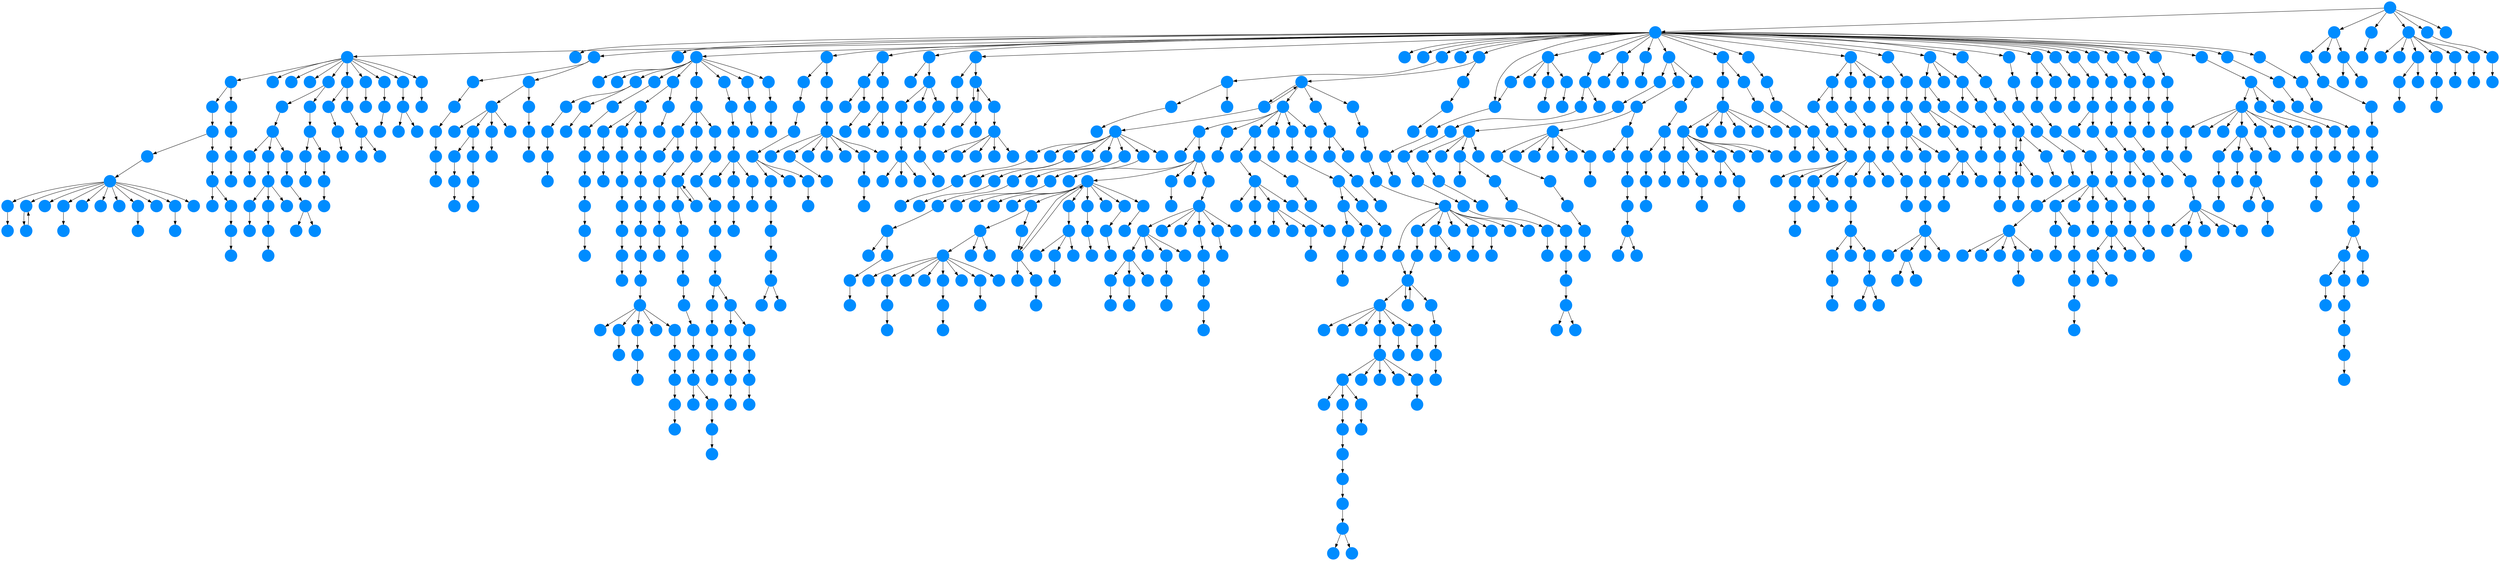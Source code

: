 digraph{
0 [tooltip = "G", penwidth = 0, style = filled, fillcolor = "#008cff", shape = circle, label = ""]
1 [tooltip = "G", penwidth = 0, style = filled, fillcolor = "#008cff", shape = circle, label = ""]
2 [tooltip = "G", penwidth = 0, style = filled, fillcolor = "#008cff", shape = circle, label = ""]
3 [tooltip = "G", penwidth = 0, style = filled, fillcolor = "#008cff", shape = circle, label = ""]
4 [tooltip = "G", penwidth = 0, style = filled, fillcolor = "#008cff", shape = circle, label = ""]
5 [tooltip = "G", penwidth = 0, style = filled, fillcolor = "#008cff", shape = circle, label = ""]
6 [tooltip = "G", penwidth = 0, style = filled, fillcolor = "#008cff", shape = circle, label = ""]
7 [tooltip = "G", penwidth = 0, style = filled, fillcolor = "#008cff", shape = circle, label = ""]
8 [tooltip = "G", penwidth = 0, style = filled, fillcolor = "#008cff", shape = circle, label = ""]
9 [tooltip = "G", penwidth = 0, style = filled, fillcolor = "#008cff", shape = circle, label = ""]
10 [tooltip = "G", penwidth = 0, style = filled, fillcolor = "#008cff", shape = circle, label = ""]
11 [tooltip = "G", penwidth = 0, style = filled, fillcolor = "#008cff", shape = circle, label = ""]
12 [tooltip = "G", penwidth = 0, style = filled, fillcolor = "#008cff", shape = circle, label = ""]
13 [tooltip = "G", penwidth = 0, style = filled, fillcolor = "#008cff", shape = circle, label = ""]
14 [tooltip = "G", penwidth = 0, style = filled, fillcolor = "#008cff", shape = circle, label = ""]
15 [tooltip = "G", penwidth = 0, style = filled, fillcolor = "#008cff", shape = circle, label = ""]
16 [tooltip = "G", penwidth = 0, style = filled, fillcolor = "#008cff", shape = circle, label = ""]
17 [tooltip = "G", penwidth = 0, style = filled, fillcolor = "#008cff", shape = circle, label = ""]
18 [tooltip = "G", penwidth = 0, style = filled, fillcolor = "#008cff", shape = circle, label = ""]
19 [tooltip = "G", penwidth = 0, style = filled, fillcolor = "#008cff", shape = circle, label = ""]
20 [tooltip = "G", penwidth = 0, style = filled, fillcolor = "#008cff", shape = circle, label = ""]
21 [tooltip = "G", penwidth = 0, style = filled, fillcolor = "#008cff", shape = circle, label = ""]
22 [tooltip = "G", penwidth = 0, style = filled, fillcolor = "#008cff", shape = circle, label = ""]
23 [tooltip = "G", penwidth = 0, style = filled, fillcolor = "#008cff", shape = circle, label = ""]
24 [tooltip = "G", penwidth = 0, style = filled, fillcolor = "#008cff", shape = circle, label = ""]
25 [tooltip = "G", penwidth = 0, style = filled, fillcolor = "#008cff", shape = circle, label = ""]
26 [tooltip = "G", penwidth = 0, style = filled, fillcolor = "#008cff", shape = circle, label = ""]
27 [tooltip = "G", penwidth = 0, style = filled, fillcolor = "#008cff", shape = circle, label = ""]
28 [tooltip = "G", penwidth = 0, style = filled, fillcolor = "#008cff", shape = circle, label = ""]
29 [tooltip = "G", penwidth = 0, style = filled, fillcolor = "#008cff", shape = circle, label = ""]
30 [tooltip = "G", penwidth = 0, style = filled, fillcolor = "#008cff", shape = circle, label = ""]
31 [tooltip = "G", penwidth = 0, style = filled, fillcolor = "#008cff", shape = circle, label = ""]
32 [tooltip = "G", penwidth = 0, style = filled, fillcolor = "#008cff", shape = circle, label = ""]
33 [tooltip = "G", penwidth = 0, style = filled, fillcolor = "#008cff", shape = circle, label = ""]
34 [tooltip = "G", penwidth = 0, style = filled, fillcolor = "#008cff", shape = circle, label = ""]
35 [tooltip = "G", penwidth = 0, style = filled, fillcolor = "#008cff", shape = circle, label = ""]
36 [tooltip = "G", penwidth = 0, style = filled, fillcolor = "#008cff", shape = circle, label = ""]
37 [tooltip = "G", penwidth = 0, style = filled, fillcolor = "#008cff", shape = circle, label = ""]
38 [tooltip = "G", penwidth = 0, style = filled, fillcolor = "#008cff", shape = circle, label = ""]
39 [tooltip = "G", penwidth = 0, style = filled, fillcolor = "#008cff", shape = circle, label = ""]
40 [tooltip = "G", penwidth = 0, style = filled, fillcolor = "#008cff", shape = circle, label = ""]
41 [tooltip = "G", penwidth = 0, style = filled, fillcolor = "#008cff", shape = circle, label = ""]
42 [tooltip = "G", penwidth = 0, style = filled, fillcolor = "#008cff", shape = circle, label = ""]
43 [tooltip = "G", penwidth = 0, style = filled, fillcolor = "#008cff", shape = circle, label = ""]
44 [tooltip = "G", penwidth = 0, style = filled, fillcolor = "#008cff", shape = circle, label = ""]
45 [tooltip = "G", penwidth = 0, style = filled, fillcolor = "#008cff", shape = circle, label = ""]
46 [tooltip = "G", penwidth = 0, style = filled, fillcolor = "#008cff", shape = circle, label = ""]
47 [tooltip = "G", penwidth = 0, style = filled, fillcolor = "#008cff", shape = circle, label = ""]
48 [tooltip = "G", penwidth = 0, style = filled, fillcolor = "#008cff", shape = circle, label = ""]
49 [tooltip = "G", penwidth = 0, style = filled, fillcolor = "#008cff", shape = circle, label = ""]
50 [tooltip = "G", penwidth = 0, style = filled, fillcolor = "#008cff", shape = circle, label = ""]
51 [tooltip = "G", penwidth = 0, style = filled, fillcolor = "#008cff", shape = circle, label = ""]
52 [tooltip = "G", penwidth = 0, style = filled, fillcolor = "#008cff", shape = circle, label = ""]
53 [tooltip = "G", penwidth = 0, style = filled, fillcolor = "#008cff", shape = circle, label = ""]
54 [tooltip = "G", penwidth = 0, style = filled, fillcolor = "#008cff", shape = circle, label = ""]
55 [tooltip = "G", penwidth = 0, style = filled, fillcolor = "#008cff", shape = circle, label = ""]
56 [tooltip = "G", penwidth = 0, style = filled, fillcolor = "#008cff", shape = circle, label = ""]
57 [tooltip = "G", penwidth = 0, style = filled, fillcolor = "#008cff", shape = circle, label = ""]
58 [tooltip = "G", penwidth = 0, style = filled, fillcolor = "#008cff", shape = circle, label = ""]
59 [tooltip = "G", penwidth = 0, style = filled, fillcolor = "#008cff", shape = circle, label = ""]
60 [tooltip = "G", penwidth = 0, style = filled, fillcolor = "#008cff", shape = circle, label = ""]
61 [tooltip = "G", penwidth = 0, style = filled, fillcolor = "#008cff", shape = circle, label = ""]
62 [tooltip = "G", penwidth = 0, style = filled, fillcolor = "#008cff", shape = circle, label = ""]
63 [tooltip = "G", penwidth = 0, style = filled, fillcolor = "#008cff", shape = circle, label = ""]
64 [tooltip = "G", penwidth = 0, style = filled, fillcolor = "#008cff", shape = circle, label = ""]
65 [tooltip = "G", penwidth = 0, style = filled, fillcolor = "#008cff", shape = circle, label = ""]
66 [tooltip = "G", penwidth = 0, style = filled, fillcolor = "#008cff", shape = circle, label = ""]
67 [tooltip = "G", penwidth = 0, style = filled, fillcolor = "#008cff", shape = circle, label = ""]
68 [tooltip = "G", penwidth = 0, style = filled, fillcolor = "#008cff", shape = circle, label = ""]
69 [tooltip = "G", penwidth = 0, style = filled, fillcolor = "#008cff", shape = circle, label = ""]
70 [tooltip = "G", penwidth = 0, style = filled, fillcolor = "#008cff", shape = circle, label = ""]
71 [tooltip = "G", penwidth = 0, style = filled, fillcolor = "#008cff", shape = circle, label = ""]
72 [tooltip = "G", penwidth = 0, style = filled, fillcolor = "#008cff", shape = circle, label = ""]
73 [tooltip = "G", penwidth = 0, style = filled, fillcolor = "#008cff", shape = circle, label = ""]
74 [tooltip = "G", penwidth = 0, style = filled, fillcolor = "#008cff", shape = circle, label = ""]
75 [tooltip = "G", penwidth = 0, style = filled, fillcolor = "#008cff", shape = circle, label = ""]
76 [tooltip = "G", penwidth = 0, style = filled, fillcolor = "#008cff", shape = circle, label = ""]
77 [tooltip = "G", penwidth = 0, style = filled, fillcolor = "#008cff", shape = circle, label = ""]
78 [tooltip = "G", penwidth = 0, style = filled, fillcolor = "#008cff", shape = circle, label = ""]
79 [tooltip = "G", penwidth = 0, style = filled, fillcolor = "#008cff", shape = circle, label = ""]
80 [tooltip = "G", penwidth = 0, style = filled, fillcolor = "#008cff", shape = circle, label = ""]
81 [tooltip = "G", penwidth = 0, style = filled, fillcolor = "#008cff", shape = circle, label = ""]
82 [tooltip = "G", penwidth = 0, style = filled, fillcolor = "#008cff", shape = circle, label = ""]
83 [tooltip = "G", penwidth = 0, style = filled, fillcolor = "#008cff", shape = circle, label = ""]
84 [tooltip = "G", penwidth = 0, style = filled, fillcolor = "#008cff", shape = circle, label = ""]
85 [tooltip = "G", penwidth = 0, style = filled, fillcolor = "#008cff", shape = circle, label = ""]
86 [tooltip = "G", penwidth = 0, style = filled, fillcolor = "#008cff", shape = circle, label = ""]
87 [tooltip = "G", penwidth = 0, style = filled, fillcolor = "#008cff", shape = circle, label = ""]
88 [tooltip = "G", penwidth = 0, style = filled, fillcolor = "#008cff", shape = circle, label = ""]
89 [tooltip = "G", penwidth = 0, style = filled, fillcolor = "#008cff", shape = circle, label = ""]
90 [tooltip = "G", penwidth = 0, style = filled, fillcolor = "#008cff", shape = circle, label = ""]
91 [tooltip = "G", penwidth = 0, style = filled, fillcolor = "#008cff", shape = circle, label = ""]
92 [tooltip = "G", penwidth = 0, style = filled, fillcolor = "#008cff", shape = circle, label = ""]
93 [tooltip = "G", penwidth = 0, style = filled, fillcolor = "#008cff", shape = circle, label = ""]
94 [tooltip = "G", penwidth = 0, style = filled, fillcolor = "#008cff", shape = circle, label = ""]
95 [tooltip = "G", penwidth = 0, style = filled, fillcolor = "#008cff", shape = circle, label = ""]
96 [tooltip = "G", penwidth = 0, style = filled, fillcolor = "#008cff", shape = circle, label = ""]
97 [tooltip = "G", penwidth = 0, style = filled, fillcolor = "#008cff", shape = circle, label = ""]
98 [tooltip = "G", penwidth = 0, style = filled, fillcolor = "#008cff", shape = circle, label = ""]
99 [tooltip = "G", penwidth = 0, style = filled, fillcolor = "#008cff", shape = circle, label = ""]
100 [tooltip = "G", penwidth = 0, style = filled, fillcolor = "#008cff", shape = circle, label = ""]
101 [tooltip = "G", penwidth = 0, style = filled, fillcolor = "#008cff", shape = circle, label = ""]
102 [tooltip = "G", penwidth = 0, style = filled, fillcolor = "#008cff", shape = circle, label = ""]
103 [tooltip = "G", penwidth = 0, style = filled, fillcolor = "#008cff", shape = circle, label = ""]
104 [tooltip = "G", penwidth = 0, style = filled, fillcolor = "#008cff", shape = circle, label = ""]
105 [tooltip = "G", penwidth = 0, style = filled, fillcolor = "#008cff", shape = circle, label = ""]
106 [tooltip = "G", penwidth = 0, style = filled, fillcolor = "#008cff", shape = circle, label = ""]
107 [tooltip = "G", penwidth = 0, style = filled, fillcolor = "#008cff", shape = circle, label = ""]
108 [tooltip = "G", penwidth = 0, style = filled, fillcolor = "#008cff", shape = circle, label = ""]
109 [tooltip = "G", penwidth = 0, style = filled, fillcolor = "#008cff", shape = circle, label = ""]
110 [tooltip = "G", penwidth = 0, style = filled, fillcolor = "#008cff", shape = circle, label = ""]
111 [tooltip = "G", penwidth = 0, style = filled, fillcolor = "#008cff", shape = circle, label = ""]
112 [tooltip = "G", penwidth = 0, style = filled, fillcolor = "#008cff", shape = circle, label = ""]
113 [tooltip = "G", penwidth = 0, style = filled, fillcolor = "#008cff", shape = circle, label = ""]
114 [tooltip = "G", penwidth = 0, style = filled, fillcolor = "#008cff", shape = circle, label = ""]
115 [tooltip = "G", penwidth = 0, style = filled, fillcolor = "#008cff", shape = circle, label = ""]
116 [tooltip = "G", penwidth = 0, style = filled, fillcolor = "#008cff", shape = circle, label = ""]
117 [tooltip = "G", penwidth = 0, style = filled, fillcolor = "#008cff", shape = circle, label = ""]
118 [tooltip = "G", penwidth = 0, style = filled, fillcolor = "#008cff", shape = circle, label = ""]
119 [tooltip = "G", penwidth = 0, style = filled, fillcolor = "#008cff", shape = circle, label = ""]
120 [tooltip = "G", penwidth = 0, style = filled, fillcolor = "#008cff", shape = circle, label = ""]
121 [tooltip = "G", penwidth = 0, style = filled, fillcolor = "#008cff", shape = circle, label = ""]
122 [tooltip = "G", penwidth = 0, style = filled, fillcolor = "#008cff", shape = circle, label = ""]
123 [tooltip = "G", penwidth = 0, style = filled, fillcolor = "#008cff", shape = circle, label = ""]
124 [tooltip = "G", penwidth = 0, style = filled, fillcolor = "#008cff", shape = circle, label = ""]
125 [tooltip = "G", penwidth = 0, style = filled, fillcolor = "#008cff", shape = circle, label = ""]
126 [tooltip = "G", penwidth = 0, style = filled, fillcolor = "#008cff", shape = circle, label = ""]
127 [tooltip = "G", penwidth = 0, style = filled, fillcolor = "#008cff", shape = circle, label = ""]
128 [tooltip = "G", penwidth = 0, style = filled, fillcolor = "#008cff", shape = circle, label = ""]
129 [tooltip = "G", penwidth = 0, style = filled, fillcolor = "#008cff", shape = circle, label = ""]
130 [tooltip = "G", penwidth = 0, style = filled, fillcolor = "#008cff", shape = circle, label = ""]
131 [tooltip = "G", penwidth = 0, style = filled, fillcolor = "#008cff", shape = circle, label = ""]
132 [tooltip = "G", penwidth = 0, style = filled, fillcolor = "#008cff", shape = circle, label = ""]
133 [tooltip = "G", penwidth = 0, style = filled, fillcolor = "#008cff", shape = circle, label = ""]
134 [tooltip = "G", penwidth = 0, style = filled, fillcolor = "#008cff", shape = circle, label = ""]
135 [tooltip = "G", penwidth = 0, style = filled, fillcolor = "#008cff", shape = circle, label = ""]
136 [tooltip = "G", penwidth = 0, style = filled, fillcolor = "#008cff", shape = circle, label = ""]
137 [tooltip = "G", penwidth = 0, style = filled, fillcolor = "#008cff", shape = circle, label = ""]
138 [tooltip = "G", penwidth = 0, style = filled, fillcolor = "#008cff", shape = circle, label = ""]
139 [tooltip = "G", penwidth = 0, style = filled, fillcolor = "#008cff", shape = circle, label = ""]
140 [tooltip = "G", penwidth = 0, style = filled, fillcolor = "#008cff", shape = circle, label = ""]
141 [tooltip = "G", penwidth = 0, style = filled, fillcolor = "#008cff", shape = circle, label = ""]
142 [tooltip = "G", penwidth = 0, style = filled, fillcolor = "#008cff", shape = circle, label = ""]
143 [tooltip = "G", penwidth = 0, style = filled, fillcolor = "#008cff", shape = circle, label = ""]
144 [tooltip = "G", penwidth = 0, style = filled, fillcolor = "#008cff", shape = circle, label = ""]
145 [tooltip = "G", penwidth = 0, style = filled, fillcolor = "#008cff", shape = circle, label = ""]
146 [tooltip = "G", penwidth = 0, style = filled, fillcolor = "#008cff", shape = circle, label = ""]
147 [tooltip = "G", penwidth = 0, style = filled, fillcolor = "#008cff", shape = circle, label = ""]
148 [tooltip = "G", penwidth = 0, style = filled, fillcolor = "#008cff", shape = circle, label = ""]
149 [tooltip = "G", penwidth = 0, style = filled, fillcolor = "#008cff", shape = circle, label = ""]
150 [tooltip = "G", penwidth = 0, style = filled, fillcolor = "#008cff", shape = circle, label = ""]
151 [tooltip = "G", penwidth = 0, style = filled, fillcolor = "#008cff", shape = circle, label = ""]
152 [tooltip = "G", penwidth = 0, style = filled, fillcolor = "#008cff", shape = circle, label = ""]
153 [tooltip = "G", penwidth = 0, style = filled, fillcolor = "#008cff", shape = circle, label = ""]
154 [tooltip = "G", penwidth = 0, style = filled, fillcolor = "#008cff", shape = circle, label = ""]
155 [tooltip = "G", penwidth = 0, style = filled, fillcolor = "#008cff", shape = circle, label = ""]
156 [tooltip = "G", penwidth = 0, style = filled, fillcolor = "#008cff", shape = circle, label = ""]
157 [tooltip = "G", penwidth = 0, style = filled, fillcolor = "#008cff", shape = circle, label = ""]
158 [tooltip = "G", penwidth = 0, style = filled, fillcolor = "#008cff", shape = circle, label = ""]
159 [tooltip = "G", penwidth = 0, style = filled, fillcolor = "#008cff", shape = circle, label = ""]
160 [tooltip = "G", penwidth = 0, style = filled, fillcolor = "#008cff", shape = circle, label = ""]
161 [tooltip = "G", penwidth = 0, style = filled, fillcolor = "#008cff", shape = circle, label = ""]
162 [tooltip = "G", penwidth = 0, style = filled, fillcolor = "#008cff", shape = circle, label = ""]
163 [tooltip = "G", penwidth = 0, style = filled, fillcolor = "#008cff", shape = circle, label = ""]
164 [tooltip = "G", penwidth = 0, style = filled, fillcolor = "#008cff", shape = circle, label = ""]
165 [tooltip = "G", penwidth = 0, style = filled, fillcolor = "#008cff", shape = circle, label = ""]
166 [tooltip = "G", penwidth = 0, style = filled, fillcolor = "#008cff", shape = circle, label = ""]
167 [tooltip = "G", penwidth = 0, style = filled, fillcolor = "#008cff", shape = circle, label = ""]
168 [tooltip = "G", penwidth = 0, style = filled, fillcolor = "#008cff", shape = circle, label = ""]
169 [tooltip = "G", penwidth = 0, style = filled, fillcolor = "#008cff", shape = circle, label = ""]
170 [tooltip = "G", penwidth = 0, style = filled, fillcolor = "#008cff", shape = circle, label = ""]
171 [tooltip = "G", penwidth = 0, style = filled, fillcolor = "#008cff", shape = circle, label = ""]
172 [tooltip = "G", penwidth = 0, style = filled, fillcolor = "#008cff", shape = circle, label = ""]
173 [tooltip = "G", penwidth = 0, style = filled, fillcolor = "#008cff", shape = circle, label = ""]
174 [tooltip = "G", penwidth = 0, style = filled, fillcolor = "#008cff", shape = circle, label = ""]
175 [tooltip = "G", penwidth = 0, style = filled, fillcolor = "#008cff", shape = circle, label = ""]
176 [tooltip = "G", penwidth = 0, style = filled, fillcolor = "#008cff", shape = circle, label = ""]
177 [tooltip = "G", penwidth = 0, style = filled, fillcolor = "#008cff", shape = circle, label = ""]
178 [tooltip = "G", penwidth = 0, style = filled, fillcolor = "#008cff", shape = circle, label = ""]
179 [tooltip = "G", penwidth = 0, style = filled, fillcolor = "#008cff", shape = circle, label = ""]
180 [tooltip = "G", penwidth = 0, style = filled, fillcolor = "#008cff", shape = circle, label = ""]
181 [tooltip = "G", penwidth = 0, style = filled, fillcolor = "#008cff", shape = circle, label = ""]
182 [tooltip = "G", penwidth = 0, style = filled, fillcolor = "#008cff", shape = circle, label = ""]
183 [tooltip = "G", penwidth = 0, style = filled, fillcolor = "#008cff", shape = circle, label = ""]
184 [tooltip = "G", penwidth = 0, style = filled, fillcolor = "#008cff", shape = circle, label = ""]
185 [tooltip = "G", penwidth = 0, style = filled, fillcolor = "#008cff", shape = circle, label = ""]
186 [tooltip = "G", penwidth = 0, style = filled, fillcolor = "#008cff", shape = circle, label = ""]
187 [tooltip = "G", penwidth = 0, style = filled, fillcolor = "#008cff", shape = circle, label = ""]
188 [tooltip = "G", penwidth = 0, style = filled, fillcolor = "#008cff", shape = circle, label = ""]
189 [tooltip = "G", penwidth = 0, style = filled, fillcolor = "#008cff", shape = circle, label = ""]
190 [tooltip = "G", penwidth = 0, style = filled, fillcolor = "#008cff", shape = circle, label = ""]
191 [tooltip = "G", penwidth = 0, style = filled, fillcolor = "#008cff", shape = circle, label = ""]
192 [tooltip = "G", penwidth = 0, style = filled, fillcolor = "#008cff", shape = circle, label = ""]
193 [tooltip = "G", penwidth = 0, style = filled, fillcolor = "#008cff", shape = circle, label = ""]
194 [tooltip = "G", penwidth = 0, style = filled, fillcolor = "#008cff", shape = circle, label = ""]
195 [tooltip = "G", penwidth = 0, style = filled, fillcolor = "#008cff", shape = circle, label = ""]
196 [tooltip = "G", penwidth = 0, style = filled, fillcolor = "#008cff", shape = circle, label = ""]
197 [tooltip = "G", penwidth = 0, style = filled, fillcolor = "#008cff", shape = circle, label = ""]
198 [tooltip = "G", penwidth = 0, style = filled, fillcolor = "#008cff", shape = circle, label = ""]
199 [tooltip = "G", penwidth = 0, style = filled, fillcolor = "#008cff", shape = circle, label = ""]
200 [tooltip = "G", penwidth = 0, style = filled, fillcolor = "#008cff", shape = circle, label = ""]
201 [tooltip = "G", penwidth = 0, style = filled, fillcolor = "#008cff", shape = circle, label = ""]
202 [tooltip = "G", penwidth = 0, style = filled, fillcolor = "#008cff", shape = circle, label = ""]
203 [tooltip = "G", penwidth = 0, style = filled, fillcolor = "#008cff", shape = circle, label = ""]
204 [tooltip = "G", penwidth = 0, style = filled, fillcolor = "#008cff", shape = circle, label = ""]
205 [tooltip = "G", penwidth = 0, style = filled, fillcolor = "#008cff", shape = circle, label = ""]
206 [tooltip = "G", penwidth = 0, style = filled, fillcolor = "#008cff", shape = circle, label = ""]
207 [tooltip = "G", penwidth = 0, style = filled, fillcolor = "#008cff", shape = circle, label = ""]
208 [tooltip = "G", penwidth = 0, style = filled, fillcolor = "#008cff", shape = circle, label = ""]
209 [tooltip = "G", penwidth = 0, style = filled, fillcolor = "#008cff", shape = circle, label = ""]
210 [tooltip = "G", penwidth = 0, style = filled, fillcolor = "#008cff", shape = circle, label = ""]
211 [tooltip = "G", penwidth = 0, style = filled, fillcolor = "#008cff", shape = circle, label = ""]
212 [tooltip = "G", penwidth = 0, style = filled, fillcolor = "#008cff", shape = circle, label = ""]
213 [tooltip = "G", penwidth = 0, style = filled, fillcolor = "#008cff", shape = circle, label = ""]
214 [tooltip = "G", penwidth = 0, style = filled, fillcolor = "#008cff", shape = circle, label = ""]
215 [tooltip = "G", penwidth = 0, style = filled, fillcolor = "#008cff", shape = circle, label = ""]
216 [tooltip = "G", penwidth = 0, style = filled, fillcolor = "#008cff", shape = circle, label = ""]
217 [tooltip = "G", penwidth = 0, style = filled, fillcolor = "#008cff", shape = circle, label = ""]
218 [tooltip = "G", penwidth = 0, style = filled, fillcolor = "#008cff", shape = circle, label = ""]
219 [tooltip = "G", penwidth = 0, style = filled, fillcolor = "#008cff", shape = circle, label = ""]
220 [tooltip = "G", penwidth = 0, style = filled, fillcolor = "#008cff", shape = circle, label = ""]
221 [tooltip = "G", penwidth = 0, style = filled, fillcolor = "#008cff", shape = circle, label = ""]
222 [tooltip = "G", penwidth = 0, style = filled, fillcolor = "#008cff", shape = circle, label = ""]
223 [tooltip = "G", penwidth = 0, style = filled, fillcolor = "#008cff", shape = circle, label = ""]
224 [tooltip = "G", penwidth = 0, style = filled, fillcolor = "#008cff", shape = circle, label = ""]
225 [tooltip = "G", penwidth = 0, style = filled, fillcolor = "#008cff", shape = circle, label = ""]
226 [tooltip = "G", penwidth = 0, style = filled, fillcolor = "#008cff", shape = circle, label = ""]
227 [tooltip = "G", penwidth = 0, style = filled, fillcolor = "#008cff", shape = circle, label = ""]
228 [tooltip = "G", penwidth = 0, style = filled, fillcolor = "#008cff", shape = circle, label = ""]
229 [tooltip = "G", penwidth = 0, style = filled, fillcolor = "#008cff", shape = circle, label = ""]
230 [tooltip = "G", penwidth = 0, style = filled, fillcolor = "#008cff", shape = circle, label = ""]
231 [tooltip = "G", penwidth = 0, style = filled, fillcolor = "#008cff", shape = circle, label = ""]
232 [tooltip = "G", penwidth = 0, style = filled, fillcolor = "#008cff", shape = circle, label = ""]
233 [tooltip = "G", penwidth = 0, style = filled, fillcolor = "#008cff", shape = circle, label = ""]
234 [tooltip = "G", penwidth = 0, style = filled, fillcolor = "#008cff", shape = circle, label = ""]
235 [tooltip = "G", penwidth = 0, style = filled, fillcolor = "#008cff", shape = circle, label = ""]
236 [tooltip = "G", penwidth = 0, style = filled, fillcolor = "#008cff", shape = circle, label = ""]
237 [tooltip = "G", penwidth = 0, style = filled, fillcolor = "#008cff", shape = circle, label = ""]
238 [tooltip = "G", penwidth = 0, style = filled, fillcolor = "#008cff", shape = circle, label = ""]
239 [tooltip = "G", penwidth = 0, style = filled, fillcolor = "#008cff", shape = circle, label = ""]
240 [tooltip = "G", penwidth = 0, style = filled, fillcolor = "#008cff", shape = circle, label = ""]
241 [tooltip = "G", penwidth = 0, style = filled, fillcolor = "#008cff", shape = circle, label = ""]
242 [tooltip = "G", penwidth = 0, style = filled, fillcolor = "#008cff", shape = circle, label = ""]
243 [tooltip = "G", penwidth = 0, style = filled, fillcolor = "#008cff", shape = circle, label = ""]
244 [tooltip = "G", penwidth = 0, style = filled, fillcolor = "#008cff", shape = circle, label = ""]
245 [tooltip = "G", penwidth = 0, style = filled, fillcolor = "#008cff", shape = circle, label = ""]
246 [tooltip = "G", penwidth = 0, style = filled, fillcolor = "#008cff", shape = circle, label = ""]
247 [tooltip = "G", penwidth = 0, style = filled, fillcolor = "#008cff", shape = circle, label = ""]
248 [tooltip = "G", penwidth = 0, style = filled, fillcolor = "#008cff", shape = circle, label = ""]
249 [tooltip = "G", penwidth = 0, style = filled, fillcolor = "#008cff", shape = circle, label = ""]
250 [tooltip = "G", penwidth = 0, style = filled, fillcolor = "#008cff", shape = circle, label = ""]
251 [tooltip = "G", penwidth = 0, style = filled, fillcolor = "#008cff", shape = circle, label = ""]
252 [tooltip = "G", penwidth = 0, style = filled, fillcolor = "#008cff", shape = circle, label = ""]
253 [tooltip = "G", penwidth = 0, style = filled, fillcolor = "#008cff", shape = circle, label = ""]
254 [tooltip = "G", penwidth = 0, style = filled, fillcolor = "#008cff", shape = circle, label = ""]
255 [tooltip = "G", penwidth = 0, style = filled, fillcolor = "#008cff", shape = circle, label = ""]
256 [tooltip = "G", penwidth = 0, style = filled, fillcolor = "#008cff", shape = circle, label = ""]
257 [tooltip = "G", penwidth = 0, style = filled, fillcolor = "#008cff", shape = circle, label = ""]
258 [tooltip = "G", penwidth = 0, style = filled, fillcolor = "#008cff", shape = circle, label = ""]
259 [tooltip = "G", penwidth = 0, style = filled, fillcolor = "#008cff", shape = circle, label = ""]
260 [tooltip = "G", penwidth = 0, style = filled, fillcolor = "#008cff", shape = circle, label = ""]
261 [tooltip = "G", penwidth = 0, style = filled, fillcolor = "#008cff", shape = circle, label = ""]
262 [tooltip = "G", penwidth = 0, style = filled, fillcolor = "#008cff", shape = circle, label = ""]
263 [tooltip = "G", penwidth = 0, style = filled, fillcolor = "#008cff", shape = circle, label = ""]
264 [tooltip = "G", penwidth = 0, style = filled, fillcolor = "#008cff", shape = circle, label = ""]
265 [tooltip = "G", penwidth = 0, style = filled, fillcolor = "#008cff", shape = circle, label = ""]
266 [tooltip = "G", penwidth = 0, style = filled, fillcolor = "#008cff", shape = circle, label = ""]
267 [tooltip = "G", penwidth = 0, style = filled, fillcolor = "#008cff", shape = circle, label = ""]
268 [tooltip = "G", penwidth = 0, style = filled, fillcolor = "#008cff", shape = circle, label = ""]
269 [tooltip = "G", penwidth = 0, style = filled, fillcolor = "#008cff", shape = circle, label = ""]
270 [tooltip = "G", penwidth = 0, style = filled, fillcolor = "#008cff", shape = circle, label = ""]
271 [tooltip = "G", penwidth = 0, style = filled, fillcolor = "#008cff", shape = circle, label = ""]
272 [tooltip = "G", penwidth = 0, style = filled, fillcolor = "#008cff", shape = circle, label = ""]
273 [tooltip = "G", penwidth = 0, style = filled, fillcolor = "#008cff", shape = circle, label = ""]
274 [tooltip = "G", penwidth = 0, style = filled, fillcolor = "#008cff", shape = circle, label = ""]
275 [tooltip = "G", penwidth = 0, style = filled, fillcolor = "#008cff", shape = circle, label = ""]
276 [tooltip = "G", penwidth = 0, style = filled, fillcolor = "#008cff", shape = circle, label = ""]
277 [tooltip = "G", penwidth = 0, style = filled, fillcolor = "#008cff", shape = circle, label = ""]
278 [tooltip = "G", penwidth = 0, style = filled, fillcolor = "#008cff", shape = circle, label = ""]
279 [tooltip = "G", penwidth = 0, style = filled, fillcolor = "#008cff", shape = circle, label = ""]
280 [tooltip = "G", penwidth = 0, style = filled, fillcolor = "#008cff", shape = circle, label = ""]
281 [tooltip = "G", penwidth = 0, style = filled, fillcolor = "#008cff", shape = circle, label = ""]
282 [tooltip = "G", penwidth = 0, style = filled, fillcolor = "#008cff", shape = circle, label = ""]
283 [tooltip = "G", penwidth = 0, style = filled, fillcolor = "#008cff", shape = circle, label = ""]
284 [tooltip = "G", penwidth = 0, style = filled, fillcolor = "#008cff", shape = circle, label = ""]
285 [tooltip = "G", penwidth = 0, style = filled, fillcolor = "#008cff", shape = circle, label = ""]
286 [tooltip = "G", penwidth = 0, style = filled, fillcolor = "#008cff", shape = circle, label = ""]
287 [tooltip = "G", penwidth = 0, style = filled, fillcolor = "#008cff", shape = circle, label = ""]
288 [tooltip = "G", penwidth = 0, style = filled, fillcolor = "#008cff", shape = circle, label = ""]
289 [tooltip = "G", penwidth = 0, style = filled, fillcolor = "#008cff", shape = circle, label = ""]
290 [tooltip = "G", penwidth = 0, style = filled, fillcolor = "#008cff", shape = circle, label = ""]
291 [tooltip = "G", penwidth = 0, style = filled, fillcolor = "#008cff", shape = circle, label = ""]
292 [tooltip = "G", penwidth = 0, style = filled, fillcolor = "#008cff", shape = circle, label = ""]
293 [tooltip = "G", penwidth = 0, style = filled, fillcolor = "#008cff", shape = circle, label = ""]
294 [tooltip = "G", penwidth = 0, style = filled, fillcolor = "#008cff", shape = circle, label = ""]
295 [tooltip = "G", penwidth = 0, style = filled, fillcolor = "#008cff", shape = circle, label = ""]
296 [tooltip = "G", penwidth = 0, style = filled, fillcolor = "#008cff", shape = circle, label = ""]
297 [tooltip = "G", penwidth = 0, style = filled, fillcolor = "#008cff", shape = circle, label = ""]
298 [tooltip = "G", penwidth = 0, style = filled, fillcolor = "#008cff", shape = circle, label = ""]
299 [tooltip = "G", penwidth = 0, style = filled, fillcolor = "#008cff", shape = circle, label = ""]
300 [tooltip = "G", penwidth = 0, style = filled, fillcolor = "#008cff", shape = circle, label = ""]
301 [tooltip = "G", penwidth = 0, style = filled, fillcolor = "#008cff", shape = circle, label = ""]
302 [tooltip = "G", penwidth = 0, style = filled, fillcolor = "#008cff", shape = circle, label = ""]
303 [tooltip = "G", penwidth = 0, style = filled, fillcolor = "#008cff", shape = circle, label = ""]
304 [tooltip = "G", penwidth = 0, style = filled, fillcolor = "#008cff", shape = circle, label = ""]
305 [tooltip = "G", penwidth = 0, style = filled, fillcolor = "#008cff", shape = circle, label = ""]
306 [tooltip = "G", penwidth = 0, style = filled, fillcolor = "#008cff", shape = circle, label = ""]
307 [tooltip = "G", penwidth = 0, style = filled, fillcolor = "#008cff", shape = circle, label = ""]
308 [tooltip = "G", penwidth = 0, style = filled, fillcolor = "#008cff", shape = circle, label = ""]
309 [tooltip = "G", penwidth = 0, style = filled, fillcolor = "#008cff", shape = circle, label = ""]
310 [tooltip = "G", penwidth = 0, style = filled, fillcolor = "#008cff", shape = circle, label = ""]
311 [tooltip = "G", penwidth = 0, style = filled, fillcolor = "#008cff", shape = circle, label = ""]
312 [tooltip = "G", penwidth = 0, style = filled, fillcolor = "#008cff", shape = circle, label = ""]
313 [tooltip = "G", penwidth = 0, style = filled, fillcolor = "#008cff", shape = circle, label = ""]
314 [tooltip = "G", penwidth = 0, style = filled, fillcolor = "#008cff", shape = circle, label = ""]
315 [tooltip = "G", penwidth = 0, style = filled, fillcolor = "#008cff", shape = circle, label = ""]
316 [tooltip = "G", penwidth = 0, style = filled, fillcolor = "#008cff", shape = circle, label = ""]
317 [tooltip = "G", penwidth = 0, style = filled, fillcolor = "#008cff", shape = circle, label = ""]
318 [tooltip = "G", penwidth = 0, style = filled, fillcolor = "#008cff", shape = circle, label = ""]
319 [tooltip = "G", penwidth = 0, style = filled, fillcolor = "#008cff", shape = circle, label = ""]
320 [tooltip = "G", penwidth = 0, style = filled, fillcolor = "#008cff", shape = circle, label = ""]
321 [tooltip = "G", penwidth = 0, style = filled, fillcolor = "#008cff", shape = circle, label = ""]
322 [tooltip = "G", penwidth = 0, style = filled, fillcolor = "#008cff", shape = circle, label = ""]
323 [tooltip = "G", penwidth = 0, style = filled, fillcolor = "#008cff", shape = circle, label = ""]
324 [tooltip = "G", penwidth = 0, style = filled, fillcolor = "#008cff", shape = circle, label = ""]
325 [tooltip = "G", penwidth = 0, style = filled, fillcolor = "#008cff", shape = circle, label = ""]
326 [tooltip = "G", penwidth = 0, style = filled, fillcolor = "#008cff", shape = circle, label = ""]
327 [tooltip = "G", penwidth = 0, style = filled, fillcolor = "#008cff", shape = circle, label = ""]
328 [tooltip = "G", penwidth = 0, style = filled, fillcolor = "#008cff", shape = circle, label = ""]
329 [tooltip = "G", penwidth = 0, style = filled, fillcolor = "#008cff", shape = circle, label = ""]
330 [tooltip = "G", penwidth = 0, style = filled, fillcolor = "#008cff", shape = circle, label = ""]
331 [tooltip = "G", penwidth = 0, style = filled, fillcolor = "#008cff", shape = circle, label = ""]
332 [tooltip = "G", penwidth = 0, style = filled, fillcolor = "#008cff", shape = circle, label = ""]
333 [tooltip = "G", penwidth = 0, style = filled, fillcolor = "#008cff", shape = circle, label = ""]
334 [tooltip = "G", penwidth = 0, style = filled, fillcolor = "#008cff", shape = circle, label = ""]
335 [tooltip = "G", penwidth = 0, style = filled, fillcolor = "#008cff", shape = circle, label = ""]
336 [tooltip = "G", penwidth = 0, style = filled, fillcolor = "#008cff", shape = circle, label = ""]
337 [tooltip = "G", penwidth = 0, style = filled, fillcolor = "#008cff", shape = circle, label = ""]
338 [tooltip = "G", penwidth = 0, style = filled, fillcolor = "#008cff", shape = circle, label = ""]
339 [tooltip = "G", penwidth = 0, style = filled, fillcolor = "#008cff", shape = circle, label = ""]
340 [tooltip = "G", penwidth = 0, style = filled, fillcolor = "#008cff", shape = circle, label = ""]
341 [tooltip = "G", penwidth = 0, style = filled, fillcolor = "#008cff", shape = circle, label = ""]
342 [tooltip = "G", penwidth = 0, style = filled, fillcolor = "#008cff", shape = circle, label = ""]
343 [tooltip = "G", penwidth = 0, style = filled, fillcolor = "#008cff", shape = circle, label = ""]
344 [tooltip = "G", penwidth = 0, style = filled, fillcolor = "#008cff", shape = circle, label = ""]
345 [tooltip = "G", penwidth = 0, style = filled, fillcolor = "#008cff", shape = circle, label = ""]
346 [tooltip = "G", penwidth = 0, style = filled, fillcolor = "#008cff", shape = circle, label = ""]
347 [tooltip = "G", penwidth = 0, style = filled, fillcolor = "#008cff", shape = circle, label = ""]
348 [tooltip = "G", penwidth = 0, style = filled, fillcolor = "#008cff", shape = circle, label = ""]
349 [tooltip = "G", penwidth = 0, style = filled, fillcolor = "#008cff", shape = circle, label = ""]
350 [tooltip = "G", penwidth = 0, style = filled, fillcolor = "#008cff", shape = circle, label = ""]
351 [tooltip = "G", penwidth = 0, style = filled, fillcolor = "#008cff", shape = circle, label = ""]
352 [tooltip = "G", penwidth = 0, style = filled, fillcolor = "#008cff", shape = circle, label = ""]
353 [tooltip = "G", penwidth = 0, style = filled, fillcolor = "#008cff", shape = circle, label = ""]
354 [tooltip = "G", penwidth = 0, style = filled, fillcolor = "#008cff", shape = circle, label = ""]
355 [tooltip = "G", penwidth = 0, style = filled, fillcolor = "#008cff", shape = circle, label = ""]
356 [tooltip = "G", penwidth = 0, style = filled, fillcolor = "#008cff", shape = circle, label = ""]
357 [tooltip = "G", penwidth = 0, style = filled, fillcolor = "#008cff", shape = circle, label = ""]
358 [tooltip = "G", penwidth = 0, style = filled, fillcolor = "#008cff", shape = circle, label = ""]
359 [tooltip = "G", penwidth = 0, style = filled, fillcolor = "#008cff", shape = circle, label = ""]
360 [tooltip = "G", penwidth = 0, style = filled, fillcolor = "#008cff", shape = circle, label = ""]
361 [tooltip = "G", penwidth = 0, style = filled, fillcolor = "#008cff", shape = circle, label = ""]
362 [tooltip = "G", penwidth = 0, style = filled, fillcolor = "#008cff", shape = circle, label = ""]
363 [tooltip = "G", penwidth = 0, style = filled, fillcolor = "#008cff", shape = circle, label = ""]
364 [tooltip = "G", penwidth = 0, style = filled, fillcolor = "#008cff", shape = circle, label = ""]
365 [tooltip = "G", penwidth = 0, style = filled, fillcolor = "#008cff", shape = circle, label = ""]
366 [tooltip = "G", penwidth = 0, style = filled, fillcolor = "#008cff", shape = circle, label = ""]
367 [tooltip = "G", penwidth = 0, style = filled, fillcolor = "#008cff", shape = circle, label = ""]
368 [tooltip = "G", penwidth = 0, style = filled, fillcolor = "#008cff", shape = circle, label = ""]
369 [tooltip = "G", penwidth = 0, style = filled, fillcolor = "#008cff", shape = circle, label = ""]
370 [tooltip = "G", penwidth = 0, style = filled, fillcolor = "#008cff", shape = circle, label = ""]
371 [tooltip = "G", penwidth = 0, style = filled, fillcolor = "#008cff", shape = circle, label = ""]
372 [tooltip = "G", penwidth = 0, style = filled, fillcolor = "#008cff", shape = circle, label = ""]
373 [tooltip = "G", penwidth = 0, style = filled, fillcolor = "#008cff", shape = circle, label = ""]
374 [tooltip = "G", penwidth = 0, style = filled, fillcolor = "#008cff", shape = circle, label = ""]
375 [tooltip = "G", penwidth = 0, style = filled, fillcolor = "#008cff", shape = circle, label = ""]
376 [tooltip = "G", penwidth = 0, style = filled, fillcolor = "#008cff", shape = circle, label = ""]
377 [tooltip = "G", penwidth = 0, style = filled, fillcolor = "#008cff", shape = circle, label = ""]
378 [tooltip = "G", penwidth = 0, style = filled, fillcolor = "#008cff", shape = circle, label = ""]
379 [tooltip = "G", penwidth = 0, style = filled, fillcolor = "#008cff", shape = circle, label = ""]
380 [tooltip = "G", penwidth = 0, style = filled, fillcolor = "#008cff", shape = circle, label = ""]
381 [tooltip = "G", penwidth = 0, style = filled, fillcolor = "#008cff", shape = circle, label = ""]
382 [tooltip = "G", penwidth = 0, style = filled, fillcolor = "#008cff", shape = circle, label = ""]
383 [tooltip = "G", penwidth = 0, style = filled, fillcolor = "#008cff", shape = circle, label = ""]
384 [tooltip = "G", penwidth = 0, style = filled, fillcolor = "#008cff", shape = circle, label = ""]
385 [tooltip = "G", penwidth = 0, style = filled, fillcolor = "#008cff", shape = circle, label = ""]
386 [tooltip = "G", penwidth = 0, style = filled, fillcolor = "#008cff", shape = circle, label = ""]
387 [tooltip = "G", penwidth = 0, style = filled, fillcolor = "#008cff", shape = circle, label = ""]
388 [tooltip = "G", penwidth = 0, style = filled, fillcolor = "#008cff", shape = circle, label = ""]
389 [tooltip = "G", penwidth = 0, style = filled, fillcolor = "#008cff", shape = circle, label = ""]
390 [tooltip = "G", penwidth = 0, style = filled, fillcolor = "#008cff", shape = circle, label = ""]
391 [tooltip = "G", penwidth = 0, style = filled, fillcolor = "#008cff", shape = circle, label = ""]
392 [tooltip = "G", penwidth = 0, style = filled, fillcolor = "#008cff", shape = circle, label = ""]
393 [tooltip = "G", penwidth = 0, style = filled, fillcolor = "#008cff", shape = circle, label = ""]
394 [tooltip = "G", penwidth = 0, style = filled, fillcolor = "#008cff", shape = circle, label = ""]
395 [tooltip = "G", penwidth = 0, style = filled, fillcolor = "#008cff", shape = circle, label = ""]
396 [tooltip = "G", penwidth = 0, style = filled, fillcolor = "#008cff", shape = circle, label = ""]
397 [tooltip = "G", penwidth = 0, style = filled, fillcolor = "#008cff", shape = circle, label = ""]
398 [tooltip = "G", penwidth = 0, style = filled, fillcolor = "#008cff", shape = circle, label = ""]
399 [tooltip = "G", penwidth = 0, style = filled, fillcolor = "#008cff", shape = circle, label = ""]
400 [tooltip = "G", penwidth = 0, style = filled, fillcolor = "#008cff", shape = circle, label = ""]
401 [tooltip = "G", penwidth = 0, style = filled, fillcolor = "#008cff", shape = circle, label = ""]
402 [tooltip = "G", penwidth = 0, style = filled, fillcolor = "#008cff", shape = circle, label = ""]
403 [tooltip = "G", penwidth = 0, style = filled, fillcolor = "#008cff", shape = circle, label = ""]
404 [tooltip = "G", penwidth = 0, style = filled, fillcolor = "#008cff", shape = circle, label = ""]
405 [tooltip = "G", penwidth = 0, style = filled, fillcolor = "#008cff", shape = circle, label = ""]
406 [tooltip = "G", penwidth = 0, style = filled, fillcolor = "#008cff", shape = circle, label = ""]
407 [tooltip = "G", penwidth = 0, style = filled, fillcolor = "#008cff", shape = circle, label = ""]
408 [tooltip = "G", penwidth = 0, style = filled, fillcolor = "#008cff", shape = circle, label = ""]
409 [tooltip = "G", penwidth = 0, style = filled, fillcolor = "#008cff", shape = circle, label = ""]
410 [tooltip = "G", penwidth = 0, style = filled, fillcolor = "#008cff", shape = circle, label = ""]
411 [tooltip = "G", penwidth = 0, style = filled, fillcolor = "#008cff", shape = circle, label = ""]
412 [tooltip = "G", penwidth = 0, style = filled, fillcolor = "#008cff", shape = circle, label = ""]
413 [tooltip = "G", penwidth = 0, style = filled, fillcolor = "#008cff", shape = circle, label = ""]
414 [tooltip = "G", penwidth = 0, style = filled, fillcolor = "#008cff", shape = circle, label = ""]
415 [tooltip = "G", penwidth = 0, style = filled, fillcolor = "#008cff", shape = circle, label = ""]
416 [tooltip = "G", penwidth = 0, style = filled, fillcolor = "#008cff", shape = circle, label = ""]
417 [tooltip = "G", penwidth = 0, style = filled, fillcolor = "#008cff", shape = circle, label = ""]
418 [tooltip = "G", penwidth = 0, style = filled, fillcolor = "#008cff", shape = circle, label = ""]
419 [tooltip = "G", penwidth = 0, style = filled, fillcolor = "#008cff", shape = circle, label = ""]
420 [tooltip = "G", penwidth = 0, style = filled, fillcolor = "#008cff", shape = circle, label = ""]
421 [tooltip = "G", penwidth = 0, style = filled, fillcolor = "#008cff", shape = circle, label = ""]
422 [tooltip = "G", penwidth = 0, style = filled, fillcolor = "#008cff", shape = circle, label = ""]
423 [tooltip = "G", penwidth = 0, style = filled, fillcolor = "#008cff", shape = circle, label = ""]
424 [tooltip = "G", penwidth = 0, style = filled, fillcolor = "#008cff", shape = circle, label = ""]
425 [tooltip = "G", penwidth = 0, style = filled, fillcolor = "#008cff", shape = circle, label = ""]
426 [tooltip = "G", penwidth = 0, style = filled, fillcolor = "#008cff", shape = circle, label = ""]
427 [tooltip = "G", penwidth = 0, style = filled, fillcolor = "#008cff", shape = circle, label = ""]
428 [tooltip = "G", penwidth = 0, style = filled, fillcolor = "#008cff", shape = circle, label = ""]
429 [tooltip = "G", penwidth = 0, style = filled, fillcolor = "#008cff", shape = circle, label = ""]
430 [tooltip = "G", penwidth = 0, style = filled, fillcolor = "#008cff", shape = circle, label = ""]
431 [tooltip = "G", penwidth = 0, style = filled, fillcolor = "#008cff", shape = circle, label = ""]
432 [tooltip = "G", penwidth = 0, style = filled, fillcolor = "#008cff", shape = circle, label = ""]
433 [tooltip = "G", penwidth = 0, style = filled, fillcolor = "#008cff", shape = circle, label = ""]
434 [tooltip = "G", penwidth = 0, style = filled, fillcolor = "#008cff", shape = circle, label = ""]
435 [tooltip = "G", penwidth = 0, style = filled, fillcolor = "#008cff", shape = circle, label = ""]
436 [tooltip = "G", penwidth = 0, style = filled, fillcolor = "#008cff", shape = circle, label = ""]
437 [tooltip = "G", penwidth = 0, style = filled, fillcolor = "#008cff", shape = circle, label = ""]
438 [tooltip = "G", penwidth = 0, style = filled, fillcolor = "#008cff", shape = circle, label = ""]
439 [tooltip = "G", penwidth = 0, style = filled, fillcolor = "#008cff", shape = circle, label = ""]
440 [tooltip = "G", penwidth = 0, style = filled, fillcolor = "#008cff", shape = circle, label = ""]
441 [tooltip = "G", penwidth = 0, style = filled, fillcolor = "#008cff", shape = circle, label = ""]
442 [tooltip = "G", penwidth = 0, style = filled, fillcolor = "#008cff", shape = circle, label = ""]
443 [tooltip = "G", penwidth = 0, style = filled, fillcolor = "#008cff", shape = circle, label = ""]
444 [tooltip = "G", penwidth = 0, style = filled, fillcolor = "#008cff", shape = circle, label = ""]
445 [tooltip = "G", penwidth = 0, style = filled, fillcolor = "#008cff", shape = circle, label = ""]
446 [tooltip = "G", penwidth = 0, style = filled, fillcolor = "#008cff", shape = circle, label = ""]
447 [tooltip = "G", penwidth = 0, style = filled, fillcolor = "#008cff", shape = circle, label = ""]
448 [tooltip = "G", penwidth = 0, style = filled, fillcolor = "#008cff", shape = circle, label = ""]
449 [tooltip = "G", penwidth = 0, style = filled, fillcolor = "#008cff", shape = circle, label = ""]
450 [tooltip = "G", penwidth = 0, style = filled, fillcolor = "#008cff", shape = circle, label = ""]
451 [tooltip = "G", penwidth = 0, style = filled, fillcolor = "#008cff", shape = circle, label = ""]
452 [tooltip = "G", penwidth = 0, style = filled, fillcolor = "#008cff", shape = circle, label = ""]
453 [tooltip = "G", penwidth = 0, style = filled, fillcolor = "#008cff", shape = circle, label = ""]
454 [tooltip = "G", penwidth = 0, style = filled, fillcolor = "#008cff", shape = circle, label = ""]
455 [tooltip = "G", penwidth = 0, style = filled, fillcolor = "#008cff", shape = circle, label = ""]
456 [tooltip = "G", penwidth = 0, style = filled, fillcolor = "#008cff", shape = circle, label = ""]
457 [tooltip = "G", penwidth = 0, style = filled, fillcolor = "#008cff", shape = circle, label = ""]
458 [tooltip = "G", penwidth = 0, style = filled, fillcolor = "#008cff", shape = circle, label = ""]
459 [tooltip = "G", penwidth = 0, style = filled, fillcolor = "#008cff", shape = circle, label = ""]
460 [tooltip = "G", penwidth = 0, style = filled, fillcolor = "#008cff", shape = circle, label = ""]
461 [tooltip = "G", penwidth = 0, style = filled, fillcolor = "#008cff", shape = circle, label = ""]
462 [tooltip = "G", penwidth = 0, style = filled, fillcolor = "#008cff", shape = circle, label = ""]
463 [tooltip = "G", penwidth = 0, style = filled, fillcolor = "#008cff", shape = circle, label = ""]
464 [tooltip = "G", penwidth = 0, style = filled, fillcolor = "#008cff", shape = circle, label = ""]
465 [tooltip = "G", penwidth = 0, style = filled, fillcolor = "#008cff", shape = circle, label = ""]
466 [tooltip = "G", penwidth = 0, style = filled, fillcolor = "#008cff", shape = circle, label = ""]
467 [tooltip = "G", penwidth = 0, style = filled, fillcolor = "#008cff", shape = circle, label = ""]
468 [tooltip = "G", penwidth = 0, style = filled, fillcolor = "#008cff", shape = circle, label = ""]
469 [tooltip = "G", penwidth = 0, style = filled, fillcolor = "#008cff", shape = circle, label = ""]
470 [tooltip = "G", penwidth = 0, style = filled, fillcolor = "#008cff", shape = circle, label = ""]
471 [tooltip = "G", penwidth = 0, style = filled, fillcolor = "#008cff", shape = circle, label = ""]
472 [tooltip = "G", penwidth = 0, style = filled, fillcolor = "#008cff", shape = circle, label = ""]
473 [tooltip = "G", penwidth = 0, style = filled, fillcolor = "#008cff", shape = circle, label = ""]
474 [tooltip = "G", penwidth = 0, style = filled, fillcolor = "#008cff", shape = circle, label = ""]
475 [tooltip = "G", penwidth = 0, style = filled, fillcolor = "#008cff", shape = circle, label = ""]
476 [tooltip = "G", penwidth = 0, style = filled, fillcolor = "#008cff", shape = circle, label = ""]
477 [tooltip = "G", penwidth = 0, style = filled, fillcolor = "#008cff", shape = circle, label = ""]
478 [tooltip = "G", penwidth = 0, style = filled, fillcolor = "#008cff", shape = circle, label = ""]
479 [tooltip = "G", penwidth = 0, style = filled, fillcolor = "#008cff", shape = circle, label = ""]
480 [tooltip = "G", penwidth = 0, style = filled, fillcolor = "#008cff", shape = circle, label = ""]
481 [tooltip = "G", penwidth = 0, style = filled, fillcolor = "#008cff", shape = circle, label = ""]
482 [tooltip = "G", penwidth = 0, style = filled, fillcolor = "#008cff", shape = circle, label = ""]
483 [tooltip = "G", penwidth = 0, style = filled, fillcolor = "#008cff", shape = circle, label = ""]
484 [tooltip = "G", penwidth = 0, style = filled, fillcolor = "#008cff", shape = circle, label = ""]
485 [tooltip = "G", penwidth = 0, style = filled, fillcolor = "#008cff", shape = circle, label = ""]
486 [tooltip = "G", penwidth = 0, style = filled, fillcolor = "#008cff", shape = circle, label = ""]
487 [tooltip = "G", penwidth = 0, style = filled, fillcolor = "#008cff", shape = circle, label = ""]
488 [tooltip = "G", penwidth = 0, style = filled, fillcolor = "#008cff", shape = circle, label = ""]
489 [tooltip = "G", penwidth = 0, style = filled, fillcolor = "#008cff", shape = circle, label = ""]
490 [tooltip = "G", penwidth = 0, style = filled, fillcolor = "#008cff", shape = circle, label = ""]
491 [tooltip = "G", penwidth = 0, style = filled, fillcolor = "#008cff", shape = circle, label = ""]
492 [tooltip = "G", penwidth = 0, style = filled, fillcolor = "#008cff", shape = circle, label = ""]
493 [tooltip = "G", penwidth = 0, style = filled, fillcolor = "#008cff", shape = circle, label = ""]
494 [tooltip = "G", penwidth = 0, style = filled, fillcolor = "#008cff", shape = circle, label = ""]
495 [tooltip = "G", penwidth = 0, style = filled, fillcolor = "#008cff", shape = circle, label = ""]
496 [tooltip = "G", penwidth = 0, style = filled, fillcolor = "#008cff", shape = circle, label = ""]
497 [tooltip = "G", penwidth = 0, style = filled, fillcolor = "#008cff", shape = circle, label = ""]
498 [tooltip = "G", penwidth = 0, style = filled, fillcolor = "#008cff", shape = circle, label = ""]
499 [tooltip = "G", penwidth = 0, style = filled, fillcolor = "#008cff", shape = circle, label = ""]
500 [tooltip = "G", penwidth = 0, style = filled, fillcolor = "#008cff", shape = circle, label = ""]
501 [tooltip = "G", penwidth = 0, style = filled, fillcolor = "#008cff", shape = circle, label = ""]
502 [tooltip = "G", penwidth = 0, style = filled, fillcolor = "#008cff", shape = circle, label = ""]
503 [tooltip = "G", penwidth = 0, style = filled, fillcolor = "#008cff", shape = circle, label = ""]
504 [tooltip = "G", penwidth = 0, style = filled, fillcolor = "#008cff", shape = circle, label = ""]
505 [tooltip = "G", penwidth = 0, style = filled, fillcolor = "#008cff", shape = circle, label = ""]
506 [tooltip = "G", penwidth = 0, style = filled, fillcolor = "#008cff", shape = circle, label = ""]
507 [tooltip = "G", penwidth = 0, style = filled, fillcolor = "#008cff", shape = circle, label = ""]
508 [tooltip = "G", penwidth = 0, style = filled, fillcolor = "#008cff", shape = circle, label = ""]
509 [tooltip = "G", penwidth = 0, style = filled, fillcolor = "#008cff", shape = circle, label = ""]
510 [tooltip = "G", penwidth = 0, style = filled, fillcolor = "#008cff", shape = circle, label = ""]
511 [tooltip = "G", penwidth = 0, style = filled, fillcolor = "#008cff", shape = circle, label = ""]
512 [tooltip = "G", penwidth = 0, style = filled, fillcolor = "#008cff", shape = circle, label = ""]
513 [tooltip = "G", penwidth = 0, style = filled, fillcolor = "#008cff", shape = circle, label = ""]
514 [tooltip = "G", penwidth = 0, style = filled, fillcolor = "#008cff", shape = circle, label = ""]
515 [tooltip = "G", penwidth = 0, style = filled, fillcolor = "#008cff", shape = circle, label = ""]
516 [tooltip = "G", penwidth = 0, style = filled, fillcolor = "#008cff", shape = circle, label = ""]
517 [tooltip = "G", penwidth = 0, style = filled, fillcolor = "#008cff", shape = circle, label = ""]
518 [tooltip = "G", penwidth = 0, style = filled, fillcolor = "#008cff", shape = circle, label = ""]
519 [tooltip = "G", penwidth = 0, style = filled, fillcolor = "#008cff", shape = circle, label = ""]
520 [tooltip = "G", penwidth = 0, style = filled, fillcolor = "#008cff", shape = circle, label = ""]
521 [tooltip = "G", penwidth = 0, style = filled, fillcolor = "#008cff", shape = circle, label = ""]
522 [tooltip = "G", penwidth = 0, style = filled, fillcolor = "#008cff", shape = circle, label = ""]
523 [tooltip = "G", penwidth = 0, style = filled, fillcolor = "#008cff", shape = circle, label = ""]
524 [tooltip = "G", penwidth = 0, style = filled, fillcolor = "#008cff", shape = circle, label = ""]
525 [tooltip = "G", penwidth = 0, style = filled, fillcolor = "#008cff", shape = circle, label = ""]
526 [tooltip = "G", penwidth = 0, style = filled, fillcolor = "#008cff", shape = circle, label = ""]
527 [tooltip = "G", penwidth = 0, style = filled, fillcolor = "#008cff", shape = circle, label = ""]
528 [tooltip = "G", penwidth = 0, style = filled, fillcolor = "#008cff", shape = circle, label = ""]
529 [tooltip = "G", penwidth = 0, style = filled, fillcolor = "#008cff", shape = circle, label = ""]
530 [tooltip = "G", penwidth = 0, style = filled, fillcolor = "#008cff", shape = circle, label = ""]
531 [tooltip = "G", penwidth = 0, style = filled, fillcolor = "#008cff", shape = circle, label = ""]
532 [tooltip = "G", penwidth = 0, style = filled, fillcolor = "#008cff", shape = circle, label = ""]
533 [tooltip = "G", penwidth = 0, style = filled, fillcolor = "#008cff", shape = circle, label = ""]
534 [tooltip = "G", penwidth = 0, style = filled, fillcolor = "#008cff", shape = circle, label = ""]
535 [tooltip = "G", penwidth = 0, style = filled, fillcolor = "#008cff", shape = circle, label = ""]
536 [tooltip = "G", penwidth = 0, style = filled, fillcolor = "#008cff", shape = circle, label = ""]
537 [tooltip = "G", penwidth = 0, style = filled, fillcolor = "#008cff", shape = circle, label = ""]
538 [tooltip = "G", penwidth = 0, style = filled, fillcolor = "#008cff", shape = circle, label = ""]
539 [tooltip = "G", penwidth = 0, style = filled, fillcolor = "#008cff", shape = circle, label = ""]
540 [tooltip = "G", penwidth = 0, style = filled, fillcolor = "#008cff", shape = circle, label = ""]
541 [tooltip = "G", penwidth = 0, style = filled, fillcolor = "#008cff", shape = circle, label = ""]
542 [tooltip = "G", penwidth = 0, style = filled, fillcolor = "#008cff", shape = circle, label = ""]
543 [tooltip = "G", penwidth = 0, style = filled, fillcolor = "#008cff", shape = circle, label = ""]
544 [tooltip = "G", penwidth = 0, style = filled, fillcolor = "#008cff", shape = circle, label = ""]
545 [tooltip = "G", penwidth = 0, style = filled, fillcolor = "#008cff", shape = circle, label = ""]
546 [tooltip = "G", penwidth = 0, style = filled, fillcolor = "#008cff", shape = circle, label = ""]
547 [tooltip = "G", penwidth = 0, style = filled, fillcolor = "#008cff", shape = circle, label = ""]
548 [tooltip = "G", penwidth = 0, style = filled, fillcolor = "#008cff", shape = circle, label = ""]
549 [tooltip = "G", penwidth = 0, style = filled, fillcolor = "#008cff", shape = circle, label = ""]
550 [tooltip = "G", penwidth = 0, style = filled, fillcolor = "#008cff", shape = circle, label = ""]
551 [tooltip = "G", penwidth = 0, style = filled, fillcolor = "#008cff", shape = circle, label = ""]
552 [tooltip = "G", penwidth = 0, style = filled, fillcolor = "#008cff", shape = circle, label = ""]
553 [tooltip = "G", penwidth = 0, style = filled, fillcolor = "#008cff", shape = circle, label = ""]
554 [tooltip = "G", penwidth = 0, style = filled, fillcolor = "#008cff", shape = circle, label = ""]
555 [tooltip = "G", penwidth = 0, style = filled, fillcolor = "#008cff", shape = circle, label = ""]
556 [tooltip = "G", penwidth = 0, style = filled, fillcolor = "#008cff", shape = circle, label = ""]
557 [tooltip = "G", penwidth = 0, style = filled, fillcolor = "#008cff", shape = circle, label = ""]
558 [tooltip = "G", penwidth = 0, style = filled, fillcolor = "#008cff", shape = circle, label = ""]
559 [tooltip = "G", penwidth = 0, style = filled, fillcolor = "#008cff", shape = circle, label = ""]
560 [tooltip = "G", penwidth = 0, style = filled, fillcolor = "#008cff", shape = circle, label = ""]
561 [tooltip = "G", penwidth = 0, style = filled, fillcolor = "#008cff", shape = circle, label = ""]
562 [tooltip = "G", penwidth = 0, style = filled, fillcolor = "#008cff", shape = circle, label = ""]
563 [tooltip = "G", penwidth = 0, style = filled, fillcolor = "#008cff", shape = circle, label = ""]
564 [tooltip = "G", penwidth = 0, style = filled, fillcolor = "#008cff", shape = circle, label = ""]
565 [tooltip = "G", penwidth = 0, style = filled, fillcolor = "#008cff", shape = circle, label = ""]
566 [tooltip = "G", penwidth = 0, style = filled, fillcolor = "#008cff", shape = circle, label = ""]
567 [tooltip = "G", penwidth = 0, style = filled, fillcolor = "#008cff", shape = circle, label = ""]
568 [tooltip = "G", penwidth = 0, style = filled, fillcolor = "#008cff", shape = circle, label = ""]
569 [tooltip = "G", penwidth = 0, style = filled, fillcolor = "#008cff", shape = circle, label = ""]
570 [tooltip = "G", penwidth = 0, style = filled, fillcolor = "#008cff", shape = circle, label = ""]
571 [tooltip = "G", penwidth = 0, style = filled, fillcolor = "#008cff", shape = circle, label = ""]
572 [tooltip = "G", penwidth = 0, style = filled, fillcolor = "#008cff", shape = circle, label = ""]
573 [tooltip = "G", penwidth = 0, style = filled, fillcolor = "#008cff", shape = circle, label = ""]
574 [tooltip = "G", penwidth = 0, style = filled, fillcolor = "#008cff", shape = circle, label = ""]
575 [tooltip = "G", penwidth = 0, style = filled, fillcolor = "#008cff", shape = circle, label = ""]
576 [tooltip = "G", penwidth = 0, style = filled, fillcolor = "#008cff", shape = circle, label = ""]
577 [tooltip = "G", penwidth = 0, style = filled, fillcolor = "#008cff", shape = circle, label = ""]
578 [tooltip = "G", penwidth = 0, style = filled, fillcolor = "#008cff", shape = circle, label = ""]
579 [tooltip = "G", penwidth = 0, style = filled, fillcolor = "#008cff", shape = circle, label = ""]
580 [tooltip = "G", penwidth = 0, style = filled, fillcolor = "#008cff", shape = circle, label = ""]
581 [tooltip = "G", penwidth = 0, style = filled, fillcolor = "#008cff", shape = circle, label = ""]
582 [tooltip = "G", penwidth = 0, style = filled, fillcolor = "#008cff", shape = circle, label = ""]
583 [tooltip = "G", penwidth = 0, style = filled, fillcolor = "#008cff", shape = circle, label = ""]
584 [tooltip = "G", penwidth = 0, style = filled, fillcolor = "#008cff", shape = circle, label = ""]
585 [tooltip = "G", penwidth = 0, style = filled, fillcolor = "#008cff", shape = circle, label = ""]
586 [tooltip = "G", penwidth = 0, style = filled, fillcolor = "#008cff", shape = circle, label = ""]
587 [tooltip = "G", penwidth = 0, style = filled, fillcolor = "#008cff", shape = circle, label = ""]
588 [tooltip = "G", penwidth = 0, style = filled, fillcolor = "#008cff", shape = circle, label = ""]
589 [tooltip = "G", penwidth = 0, style = filled, fillcolor = "#008cff", shape = circle, label = ""]
590 [tooltip = "G", penwidth = 0, style = filled, fillcolor = "#008cff", shape = circle, label = ""]
591 [tooltip = "G", penwidth = 0, style = filled, fillcolor = "#008cff", shape = circle, label = ""]
592 [tooltip = "G", penwidth = 0, style = filled, fillcolor = "#008cff", shape = circle, label = ""]
593 [tooltip = "G", penwidth = 0, style = filled, fillcolor = "#008cff", shape = circle, label = ""]
594 [tooltip = "G", penwidth = 0, style = filled, fillcolor = "#008cff", shape = circle, label = ""]
595 [tooltip = "G", penwidth = 0, style = filled, fillcolor = "#008cff", shape = circle, label = ""]
596 [tooltip = "G", penwidth = 0, style = filled, fillcolor = "#008cff", shape = circle, label = ""]
597 [tooltip = "G", penwidth = 0, style = filled, fillcolor = "#008cff", shape = circle, label = ""]
598 [tooltip = "G", penwidth = 0, style = filled, fillcolor = "#008cff", shape = circle, label = ""]
599 [tooltip = "G", penwidth = 0, style = filled, fillcolor = "#008cff", shape = circle, label = ""]
600 [tooltip = "G", penwidth = 0, style = filled, fillcolor = "#008cff", shape = circle, label = ""]
601 [tooltip = "G", penwidth = 0, style = filled, fillcolor = "#008cff", shape = circle, label = ""]
602 [tooltip = "G", penwidth = 0, style = filled, fillcolor = "#008cff", shape = circle, label = ""]
603 [tooltip = "G", penwidth = 0, style = filled, fillcolor = "#008cff", shape = circle, label = ""]
604 [tooltip = "G", penwidth = 0, style = filled, fillcolor = "#008cff", shape = circle, label = ""]
605 [tooltip = "G", penwidth = 0, style = filled, fillcolor = "#008cff", shape = circle, label = ""]
606 [tooltip = "G", penwidth = 0, style = filled, fillcolor = "#008cff", shape = circle, label = ""]
607 [tooltip = "G", penwidth = 0, style = filled, fillcolor = "#008cff", shape = circle, label = ""]
608 [tooltip = "G", penwidth = 0, style = filled, fillcolor = "#008cff", shape = circle, label = ""]
609 [tooltip = "G", penwidth = 0, style = filled, fillcolor = "#008cff", shape = circle, label = ""]
610 [tooltip = "G", penwidth = 0, style = filled, fillcolor = "#008cff", shape = circle, label = ""]
611 [tooltip = "G", penwidth = 0, style = filled, fillcolor = "#008cff", shape = circle, label = ""]
612 [tooltip = "G", penwidth = 0, style = filled, fillcolor = "#008cff", shape = circle, label = ""]
613 [tooltip = "G", penwidth = 0, style = filled, fillcolor = "#008cff", shape = circle, label = ""]
614 [tooltip = "G", penwidth = 0, style = filled, fillcolor = "#008cff", shape = circle, label = ""]
615 [tooltip = "G", penwidth = 0, style = filled, fillcolor = "#008cff", shape = circle, label = ""]
616 [tooltip = "G", penwidth = 0, style = filled, fillcolor = "#008cff", shape = circle, label = ""]
617 [tooltip = "G", penwidth = 0, style = filled, fillcolor = "#008cff", shape = circle, label = ""]
618 [tooltip = "G", penwidth = 0, style = filled, fillcolor = "#008cff", shape = circle, label = ""]
619 [tooltip = "G", penwidth = 0, style = filled, fillcolor = "#008cff", shape = circle, label = ""]
620 [tooltip = "G", penwidth = 0, style = filled, fillcolor = "#008cff", shape = circle, label = ""]
621 [tooltip = "G", penwidth = 0, style = filled, fillcolor = "#008cff", shape = circle, label = ""]
622 [tooltip = "G", penwidth = 0, style = filled, fillcolor = "#008cff", shape = circle, label = ""]
623 [tooltip = "G", penwidth = 0, style = filled, fillcolor = "#008cff", shape = circle, label = ""]
624 [tooltip = "G", penwidth = 0, style = filled, fillcolor = "#008cff", shape = circle, label = ""]
625 [tooltip = "G", penwidth = 0, style = filled, fillcolor = "#008cff", shape = circle, label = ""]
626 [tooltip = "G", penwidth = 0, style = filled, fillcolor = "#008cff", shape = circle, label = ""]
627 [tooltip = "G", penwidth = 0, style = filled, fillcolor = "#008cff", shape = circle, label = ""]
628 [tooltip = "G", penwidth = 0, style = filled, fillcolor = "#008cff", shape = circle, label = ""]
629 [tooltip = "G", penwidth = 0, style = filled, fillcolor = "#008cff", shape = circle, label = ""]
630 [tooltip = "G", penwidth = 0, style = filled, fillcolor = "#008cff", shape = circle, label = ""]
631 [tooltip = "G", penwidth = 0, style = filled, fillcolor = "#008cff", shape = circle, label = ""]
632 [tooltip = "G", penwidth = 0, style = filled, fillcolor = "#008cff", shape = circle, label = ""]
633 [tooltip = "G", penwidth = 0, style = filled, fillcolor = "#008cff", shape = circle, label = ""]
634 [tooltip = "G", penwidth = 0, style = filled, fillcolor = "#008cff", shape = circle, label = ""]
635 [tooltip = "G", penwidth = 0, style = filled, fillcolor = "#008cff", shape = circle, label = ""]
636 [tooltip = "G", penwidth = 0, style = filled, fillcolor = "#008cff", shape = circle, label = ""]
637 [tooltip = "G", penwidth = 0, style = filled, fillcolor = "#008cff", shape = circle, label = ""]
638 [tooltip = "G", penwidth = 0, style = filled, fillcolor = "#008cff", shape = circle, label = ""]
639 [tooltip = "G", penwidth = 0, style = filled, fillcolor = "#008cff", shape = circle, label = ""]
640 [tooltip = "G", penwidth = 0, style = filled, fillcolor = "#008cff", shape = circle, label = ""]
641 [tooltip = "G", penwidth = 0, style = filled, fillcolor = "#008cff", shape = circle, label = ""]
642 [tooltip = "G", penwidth = 0, style = filled, fillcolor = "#008cff", shape = circle, label = ""]
643 [tooltip = "G", penwidth = 0, style = filled, fillcolor = "#008cff", shape = circle, label = ""]
644 [tooltip = "G", penwidth = 0, style = filled, fillcolor = "#008cff", shape = circle, label = ""]
645 [tooltip = "G", penwidth = 0, style = filled, fillcolor = "#008cff", shape = circle, label = ""]
646 [tooltip = "G", penwidth = 0, style = filled, fillcolor = "#008cff", shape = circle, label = ""]
647 [tooltip = "G", penwidth = 0, style = filled, fillcolor = "#008cff", shape = circle, label = ""]
648 [tooltip = "G", penwidth = 0, style = filled, fillcolor = "#008cff", shape = circle, label = ""]
649 [tooltip = "G", penwidth = 0, style = filled, fillcolor = "#008cff", shape = circle, label = ""]
650 [tooltip = "G", penwidth = 0, style = filled, fillcolor = "#008cff", shape = circle, label = ""]
651 [tooltip = "G", penwidth = 0, style = filled, fillcolor = "#008cff", shape = circle, label = ""]
652 [tooltip = "G", penwidth = 0, style = filled, fillcolor = "#008cff", shape = circle, label = ""]
653 [tooltip = "G", penwidth = 0, style = filled, fillcolor = "#008cff", shape = circle, label = ""]
654 [tooltip = "G", penwidth = 0, style = filled, fillcolor = "#008cff", shape = circle, label = ""]
655 [tooltip = "G", penwidth = 0, style = filled, fillcolor = "#008cff", shape = circle, label = ""]
656 [tooltip = "G", penwidth = 0, style = filled, fillcolor = "#008cff", shape = circle, label = ""]
657 [tooltip = "G", penwidth = 0, style = filled, fillcolor = "#008cff", shape = circle, label = ""]
658 [tooltip = "G", penwidth = 0, style = filled, fillcolor = "#008cff", shape = circle, label = ""]
659 [tooltip = "G", penwidth = 0, style = filled, fillcolor = "#008cff", shape = circle, label = ""]
660 [tooltip = "G", penwidth = 0, style = filled, fillcolor = "#008cff", shape = circle, label = ""]
661 [tooltip = "G", penwidth = 0, style = filled, fillcolor = "#008cff", shape = circle, label = ""]
662 [tooltip = "G", penwidth = 0, style = filled, fillcolor = "#008cff", shape = circle, label = ""]
663 [tooltip = "G", penwidth = 0, style = filled, fillcolor = "#008cff", shape = circle, label = ""]
664 [tooltip = "G", penwidth = 0, style = filled, fillcolor = "#008cff", shape = circle, label = ""]
665 [tooltip = "G", penwidth = 0, style = filled, fillcolor = "#008cff", shape = circle, label = ""]
666 [tooltip = "G", penwidth = 0, style = filled, fillcolor = "#008cff", shape = circle, label = ""]
667 [tooltip = "G", penwidth = 0, style = filled, fillcolor = "#008cff", shape = circle, label = ""]
668 [tooltip = "G", penwidth = 0, style = filled, fillcolor = "#008cff", shape = circle, label = ""]
669 [tooltip = "G", penwidth = 0, style = filled, fillcolor = "#008cff", shape = circle, label = ""]
670 [tooltip = "G", penwidth = 0, style = filled, fillcolor = "#008cff", shape = circle, label = ""]
671 [tooltip = "G", penwidth = 0, style = filled, fillcolor = "#008cff", shape = circle, label = ""]
672 [tooltip = "G", penwidth = 0, style = filled, fillcolor = "#008cff", shape = circle, label = ""]
673 [tooltip = "G", penwidth = 0, style = filled, fillcolor = "#008cff", shape = circle, label = ""]
674 [tooltip = "G", penwidth = 0, style = filled, fillcolor = "#008cff", shape = circle, label = ""]
675 [tooltip = "G", penwidth = 0, style = filled, fillcolor = "#008cff", shape = circle, label = ""]
676 [tooltip = "G", penwidth = 0, style = filled, fillcolor = "#008cff", shape = circle, label = ""]
677 [tooltip = "G", penwidth = 0, style = filled, fillcolor = "#008cff", shape = circle, label = ""]
678 [tooltip = "G", penwidth = 0, style = filled, fillcolor = "#008cff", shape = circle, label = ""]
679 [tooltip = "G", penwidth = 0, style = filled, fillcolor = "#008cff", shape = circle, label = ""]
680 [tooltip = "G", penwidth = 0, style = filled, fillcolor = "#008cff", shape = circle, label = ""]
681 [tooltip = "G", penwidth = 0, style = filled, fillcolor = "#008cff", shape = circle, label = ""]
682 [tooltip = "G", penwidth = 0, style = filled, fillcolor = "#008cff", shape = circle, label = ""]
683 [tooltip = "G", penwidth = 0, style = filled, fillcolor = "#008cff", shape = circle, label = ""]
684 [tooltip = "G", penwidth = 0, style = filled, fillcolor = "#008cff", shape = circle, label = ""]
685 [tooltip = "G", penwidth = 0, style = filled, fillcolor = "#008cff", shape = circle, label = ""]
686 [tooltip = "G", penwidth = 0, style = filled, fillcolor = "#008cff", shape = circle, label = ""]
687 [tooltip = "G", penwidth = 0, style = filled, fillcolor = "#008cff", shape = circle, label = ""]
688 [tooltip = "G", penwidth = 0, style = filled, fillcolor = "#008cff", shape = circle, label = ""]
689 [tooltip = "G", penwidth = 0, style = filled, fillcolor = "#008cff", shape = circle, label = ""]
690 [tooltip = "G", penwidth = 0, style = filled, fillcolor = "#008cff", shape = circle, label = ""]
691 [tooltip = "G", penwidth = 0, style = filled, fillcolor = "#008cff", shape = circle, label = ""]
692 [tooltip = "G", penwidth = 0, style = filled, fillcolor = "#008cff", shape = circle, label = ""]
693 [tooltip = "G", penwidth = 0, style = filled, fillcolor = "#008cff", shape = circle, label = ""]
694 [tooltip = "G", penwidth = 0, style = filled, fillcolor = "#008cff", shape = circle, label = ""]
695 [tooltip = "G", penwidth = 0, style = filled, fillcolor = "#008cff", shape = circle, label = ""]
696 [tooltip = "G", penwidth = 0, style = filled, fillcolor = "#008cff", shape = circle, label = ""]
697 [tooltip = "G", penwidth = 0, style = filled, fillcolor = "#008cff", shape = circle, label = ""]
698 [tooltip = "G", penwidth = 0, style = filled, fillcolor = "#008cff", shape = circle, label = ""]
699 [tooltip = "G", penwidth = 0, style = filled, fillcolor = "#008cff", shape = circle, label = ""]
700 [tooltip = "G", penwidth = 0, style = filled, fillcolor = "#008cff", shape = circle, label = ""]
701 [tooltip = "G", penwidth = 0, style = filled, fillcolor = "#008cff", shape = circle, label = ""]
702 [tooltip = "G", penwidth = 0, style = filled, fillcolor = "#008cff", shape = circle, label = ""]
703 [tooltip = "G", penwidth = 0, style = filled, fillcolor = "#008cff", shape = circle, label = ""]
704 [tooltip = "G", penwidth = 0, style = filled, fillcolor = "#008cff", shape = circle, label = ""]
705 [tooltip = "G", penwidth = 0, style = filled, fillcolor = "#008cff", shape = circle, label = ""]
706 [tooltip = "G", penwidth = 0, style = filled, fillcolor = "#008cff", shape = circle, label = ""]
707 [tooltip = "G", penwidth = 0, style = filled, fillcolor = "#008cff", shape = circle, label = ""]
708 [tooltip = "G", penwidth = 0, style = filled, fillcolor = "#008cff", shape = circle, label = ""]
709 [tooltip = "G", penwidth = 0, style = filled, fillcolor = "#008cff", shape = circle, label = ""]
710 [tooltip = "G", penwidth = 0, style = filled, fillcolor = "#008cff", shape = circle, label = ""]
711 [tooltip = "G", penwidth = 0, style = filled, fillcolor = "#008cff", shape = circle, label = ""]
712 [tooltip = "G", penwidth = 0, style = filled, fillcolor = "#008cff", shape = circle, label = ""]
713 [tooltip = "G", penwidth = 0, style = filled, fillcolor = "#008cff", shape = circle, label = ""]
714 [tooltip = "G", penwidth = 0, style = filled, fillcolor = "#008cff", shape = circle, label = ""]
715 [tooltip = "G", penwidth = 0, style = filled, fillcolor = "#008cff", shape = circle, label = ""]
716 [tooltip = "G", penwidth = 0, style = filled, fillcolor = "#008cff", shape = circle, label = ""]
717 [tooltip = "G", penwidth = 0, style = filled, fillcolor = "#008cff", shape = circle, label = ""]
718 [tooltip = "G", penwidth = 0, style = filled, fillcolor = "#008cff", shape = circle, label = ""]
719 [tooltip = "G", penwidth = 0, style = filled, fillcolor = "#008cff", shape = circle, label = ""]
720 [tooltip = "G", penwidth = 0, style = filled, fillcolor = "#008cff", shape = circle, label = ""]
721 [tooltip = "G", penwidth = 0, style = filled, fillcolor = "#008cff", shape = circle, label = ""]
722 [tooltip = "G", penwidth = 0, style = filled, fillcolor = "#008cff", shape = circle, label = ""]
723 [tooltip = "G", penwidth = 0, style = filled, fillcolor = "#008cff", shape = circle, label = ""]
724 [tooltip = "G", penwidth = 0, style = filled, fillcolor = "#008cff", shape = circle, label = ""]
725 [tooltip = "G", penwidth = 0, style = filled, fillcolor = "#008cff", shape = circle, label = ""]
726 [tooltip = "G", penwidth = 0, style = filled, fillcolor = "#008cff", shape = circle, label = ""]
727 [tooltip = "G", penwidth = 0, style = filled, fillcolor = "#008cff", shape = circle, label = ""]
728 [tooltip = "G", penwidth = 0, style = filled, fillcolor = "#008cff", shape = circle, label = ""]
729 [tooltip = "G", penwidth = 0, style = filled, fillcolor = "#008cff", shape = circle, label = ""]
730 [tooltip = "G", penwidth = 0, style = filled, fillcolor = "#008cff", shape = circle, label = ""]
731 [tooltip = "G", penwidth = 0, style = filled, fillcolor = "#008cff", shape = circle, label = ""]
732 [tooltip = "G", penwidth = 0, style = filled, fillcolor = "#008cff", shape = circle, label = ""]
733 [tooltip = "G", penwidth = 0, style = filled, fillcolor = "#008cff", shape = circle, label = ""]
734 [tooltip = "G", penwidth = 0, style = filled, fillcolor = "#008cff", shape = circle, label = ""]
735 [tooltip = "G", penwidth = 0, style = filled, fillcolor = "#008cff", shape = circle, label = ""]
736 [tooltip = "G", penwidth = 0, style = filled, fillcolor = "#008cff", shape = circle, label = ""]
737 [tooltip = "G", penwidth = 0, style = filled, fillcolor = "#008cff", shape = circle, label = ""]
738 [tooltip = "G", penwidth = 0, style = filled, fillcolor = "#008cff", shape = circle, label = ""]
739 [tooltip = "G", penwidth = 0, style = filled, fillcolor = "#008cff", shape = circle, label = ""]
740 [tooltip = "G", penwidth = 0, style = filled, fillcolor = "#008cff", shape = circle, label = ""]
741 [tooltip = "G", penwidth = 0, style = filled, fillcolor = "#008cff", shape = circle, label = ""]
742 [tooltip = "G", penwidth = 0, style = filled, fillcolor = "#008cff", shape = circle, label = ""]
743 [tooltip = "G", penwidth = 0, style = filled, fillcolor = "#008cff", shape = circle, label = ""]
744 [tooltip = "G", penwidth = 0, style = filled, fillcolor = "#008cff", shape = circle, label = ""]
745 [tooltip = "G", penwidth = 0, style = filled, fillcolor = "#008cff", shape = circle, label = ""]
746 [tooltip = "G", penwidth = 0, style = filled, fillcolor = "#008cff", shape = circle, label = ""]
747 [tooltip = "G", penwidth = 0, style = filled, fillcolor = "#008cff", shape = circle, label = ""]
748 [tooltip = "G", penwidth = 0, style = filled, fillcolor = "#008cff", shape = circle, label = ""]
749 [tooltip = "G", penwidth = 0, style = filled, fillcolor = "#008cff", shape = circle, label = ""]
750 [tooltip = "G", penwidth = 0, style = filled, fillcolor = "#008cff", shape = circle, label = ""]
751 [tooltip = "G", penwidth = 0, style = filled, fillcolor = "#008cff", shape = circle, label = ""]
752 [tooltip = "G", penwidth = 0, style = filled, fillcolor = "#008cff", shape = circle, label = ""]
753 [tooltip = "G", penwidth = 0, style = filled, fillcolor = "#008cff", shape = circle, label = ""]
754 [tooltip = "G", penwidth = 0, style = filled, fillcolor = "#008cff", shape = circle, label = ""]
755 [tooltip = "G", penwidth = 0, style = filled, fillcolor = "#008cff", shape = circle, label = ""]
756 [tooltip = "G", penwidth = 0, style = filled, fillcolor = "#008cff", shape = circle, label = ""]
757 [tooltip = "G", penwidth = 0, style = filled, fillcolor = "#008cff", shape = circle, label = ""]
758 [tooltip = "G", penwidth = 0, style = filled, fillcolor = "#008cff", shape = circle, label = ""]
759 [tooltip = "G", penwidth = 0, style = filled, fillcolor = "#008cff", shape = circle, label = ""]
760 [tooltip = "G", penwidth = 0, style = filled, fillcolor = "#008cff", shape = circle, label = ""]
761 [tooltip = "G", penwidth = 0, style = filled, fillcolor = "#008cff", shape = circle, label = ""]
762 [tooltip = "G", penwidth = 0, style = filled, fillcolor = "#008cff", shape = circle, label = ""]
763 [tooltip = "G", penwidth = 0, style = filled, fillcolor = "#008cff", shape = circle, label = ""]
764 [tooltip = "G", penwidth = 0, style = filled, fillcolor = "#008cff", shape = circle, label = ""]
765 [tooltip = "G", penwidth = 0, style = filled, fillcolor = "#008cff", shape = circle, label = ""]
766 [tooltip = "G", penwidth = 0, style = filled, fillcolor = "#008cff", shape = circle, label = ""]
767 [tooltip = "G", penwidth = 0, style = filled, fillcolor = "#008cff", shape = circle, label = ""]
768 [tooltip = "G", penwidth = 0, style = filled, fillcolor = "#008cff", shape = circle, label = ""]
769 [tooltip = "G", penwidth = 0, style = filled, fillcolor = "#008cff", shape = circle, label = ""]
770 [tooltip = "G", penwidth = 0, style = filled, fillcolor = "#008cff", shape = circle, label = ""]
771 [tooltip = "G", penwidth = 0, style = filled, fillcolor = "#008cff", shape = circle, label = ""]
772 [tooltip = "G", penwidth = 0, style = filled, fillcolor = "#008cff", shape = circle, label = ""]
773 [tooltip = "G", penwidth = 0, style = filled, fillcolor = "#008cff", shape = circle, label = ""]
774 [tooltip = "G", penwidth = 0, style = filled, fillcolor = "#008cff", shape = circle, label = ""]
775 [tooltip = "G", penwidth = 0, style = filled, fillcolor = "#008cff", shape = circle, label = ""]
776 [tooltip = "G", penwidth = 0, style = filled, fillcolor = "#008cff", shape = circle, label = ""]
777 [tooltip = "G", penwidth = 0, style = filled, fillcolor = "#008cff", shape = circle, label = ""]
778 [tooltip = "G", penwidth = 0, style = filled, fillcolor = "#008cff", shape = circle, label = ""]
779 [tooltip = "G", penwidth = 0, style = filled, fillcolor = "#008cff", shape = circle, label = ""]
780 [tooltip = "G", penwidth = 0, style = filled, fillcolor = "#008cff", shape = circle, label = ""]
781 [tooltip = "G", penwidth = 0, style = filled, fillcolor = "#008cff", shape = circle, label = ""]
782 [tooltip = "G", penwidth = 0, style = filled, fillcolor = "#008cff", shape = circle, label = ""]
783 [tooltip = "G", penwidth = 0, style = filled, fillcolor = "#008cff", shape = circle, label = ""]
784 [tooltip = "G", penwidth = 0, style = filled, fillcolor = "#008cff", shape = circle, label = ""]
785 [tooltip = "G", penwidth = 0, style = filled, fillcolor = "#008cff", shape = circle, label = ""]
786 [tooltip = "G", penwidth = 0, style = filled, fillcolor = "#008cff", shape = circle, label = ""]
787 [tooltip = "G", penwidth = 0, style = filled, fillcolor = "#008cff", shape = circle, label = ""]
788 [tooltip = "G", penwidth = 0, style = filled, fillcolor = "#008cff", shape = circle, label = ""]
789 [tooltip = "G", penwidth = 0, style = filled, fillcolor = "#008cff", shape = circle, label = ""]
790 [tooltip = "G", penwidth = 0, style = filled, fillcolor = "#008cff", shape = circle, label = ""]
791 [tooltip = "G", penwidth = 0, style = filled, fillcolor = "#008cff", shape = circle, label = ""]
792 [tooltip = "G", penwidth = 0, style = filled, fillcolor = "#008cff", shape = circle, label = ""]
793 [tooltip = "G", penwidth = 0, style = filled, fillcolor = "#008cff", shape = circle, label = ""]
794 [tooltip = "G", penwidth = 0, style = filled, fillcolor = "#008cff", shape = circle, label = ""]
795 [tooltip = "G", penwidth = 0, style = filled, fillcolor = "#008cff", shape = circle, label = ""]
796 [tooltip = "G", penwidth = 0, style = filled, fillcolor = "#008cff", shape = circle, label = ""]
797 [tooltip = "G", penwidth = 0, style = filled, fillcolor = "#008cff", shape = circle, label = ""]
798 [tooltip = "G", penwidth = 0, style = filled, fillcolor = "#008cff", shape = circle, label = ""]
799 [tooltip = "G", penwidth = 0, style = filled, fillcolor = "#008cff", shape = circle, label = ""]
800 [tooltip = "G", penwidth = 0, style = filled, fillcolor = "#008cff", shape = circle, label = ""]
801 [tooltip = "G", penwidth = 0, style = filled, fillcolor = "#008cff", shape = circle, label = ""]
802 [tooltip = "G", penwidth = 0, style = filled, fillcolor = "#008cff", shape = circle, label = ""]
803 [tooltip = "G", penwidth = 0, style = filled, fillcolor = "#008cff", shape = circle, label = ""]
804 [tooltip = "G", penwidth = 0, style = filled, fillcolor = "#008cff", shape = circle, label = ""]
805 [tooltip = "G", penwidth = 0, style = filled, fillcolor = "#008cff", shape = circle, label = ""]
806 [tooltip = "G", penwidth = 0, style = filled, fillcolor = "#008cff", shape = circle, label = ""]
807 [tooltip = "G", penwidth = 0, style = filled, fillcolor = "#008cff", shape = circle, label = ""]
808 [tooltip = "G", penwidth = 0, style = filled, fillcolor = "#008cff", shape = circle, label = ""]
809 [tooltip = "G", penwidth = 0, style = filled, fillcolor = "#008cff", shape = circle, label = ""]
810 [tooltip = "G", penwidth = 0, style = filled, fillcolor = "#008cff", shape = circle, label = ""]
811 [tooltip = "G", penwidth = 0, style = filled, fillcolor = "#008cff", shape = circle, label = ""]
812 [tooltip = "G", penwidth = 0, style = filled, fillcolor = "#008cff", shape = circle, label = ""]
813 [tooltip = "G", penwidth = 0, style = filled, fillcolor = "#008cff", shape = circle, label = ""]
814 [tooltip = "G", penwidth = 0, style = filled, fillcolor = "#008cff", shape = circle, label = ""]
815 [tooltip = "G", penwidth = 0, style = filled, fillcolor = "#008cff", shape = circle, label = ""]
816 [tooltip = "G", penwidth = 0, style = filled, fillcolor = "#008cff", shape = circle, label = ""]
817 [tooltip = "G", penwidth = 0, style = filled, fillcolor = "#008cff", shape = circle, label = ""]
818 [tooltip = "G", penwidth = 0, style = filled, fillcolor = "#008cff", shape = circle, label = ""]
819 [tooltip = "G", penwidth = 0, style = filled, fillcolor = "#008cff", shape = circle, label = ""]
820 [tooltip = "G", penwidth = 0, style = filled, fillcolor = "#008cff", shape = circle, label = ""]
821 [tooltip = "G", penwidth = 0, style = filled, fillcolor = "#008cff", shape = circle, label = ""]
822 [tooltip = "G", penwidth = 0, style = filled, fillcolor = "#008cff", shape = circle, label = ""]
823 [tooltip = "G", penwidth = 0, style = filled, fillcolor = "#008cff", shape = circle, label = ""]
824 [tooltip = "G", penwidth = 0, style = filled, fillcolor = "#008cff", shape = circle, label = ""]
825 [tooltip = "G", penwidth = 0, style = filled, fillcolor = "#008cff", shape = circle, label = ""]
826 [tooltip = "G", penwidth = 0, style = filled, fillcolor = "#008cff", shape = circle, label = ""]
827 [tooltip = "G", penwidth = 0, style = filled, fillcolor = "#008cff", shape = circle, label = ""]
828 [tooltip = "G", penwidth = 0, style = filled, fillcolor = "#008cff", shape = circle, label = ""]
829 [tooltip = "G", penwidth = 0, style = filled, fillcolor = "#008cff", shape = circle, label = ""]
830 [tooltip = "G", penwidth = 0, style = filled, fillcolor = "#008cff", shape = circle, label = ""]
831 [tooltip = "G", penwidth = 0, style = filled, fillcolor = "#008cff", shape = circle, label = ""]
832 [tooltip = "G", penwidth = 0, style = filled, fillcolor = "#008cff", shape = circle, label = ""]
833 [tooltip = "G", penwidth = 0, style = filled, fillcolor = "#008cff", shape = circle, label = ""]
834 [tooltip = "G", penwidth = 0, style = filled, fillcolor = "#008cff", shape = circle, label = ""]
835 [tooltip = "G", penwidth = 0, style = filled, fillcolor = "#008cff", shape = circle, label = ""]
836 [tooltip = "G", penwidth = 0, style = filled, fillcolor = "#008cff", shape = circle, label = ""]
837 [tooltip = "G", penwidth = 0, style = filled, fillcolor = "#008cff", shape = circle, label = ""]
838 [tooltip = "G", penwidth = 0, style = filled, fillcolor = "#008cff", shape = circle, label = ""]
839 [tooltip = "G", penwidth = 0, style = filled, fillcolor = "#008cff", shape = circle, label = ""]
840 [tooltip = "G", penwidth = 0, style = filled, fillcolor = "#008cff", shape = circle, label = ""]
841 [tooltip = "G", penwidth = 0, style = filled, fillcolor = "#008cff", shape = circle, label = ""]
842 [tooltip = "G", penwidth = 0, style = filled, fillcolor = "#008cff", shape = circle, label = ""]
843 [tooltip = "G", penwidth = 0, style = filled, fillcolor = "#008cff", shape = circle, label = ""]
844 [tooltip = "G", penwidth = 0, style = filled, fillcolor = "#008cff", shape = circle, label = ""]
845 [tooltip = "G", penwidth = 0, style = filled, fillcolor = "#008cff", shape = circle, label = ""]
846 [tooltip = "G", penwidth = 0, style = filled, fillcolor = "#008cff", shape = circle, label = ""]
847 [tooltip = "G", penwidth = 0, style = filled, fillcolor = "#008cff", shape = circle, label = ""]
848 [tooltip = "G", penwidth = 0, style = filled, fillcolor = "#008cff", shape = circle, label = ""]
490 -> 191
430 -> 60
177 -> 709
25 -> 459
232 -> 342
698 -> 605
232 -> 692
242 -> 199
440 -> 259
703 -> 701
511 -> 256
73 -> 473
602 -> 601
384 -> 412
758 -> 756
438 -> 88
124 -> 535
769 -> 773
28 -> 118
656 -> 662
461 -> 411
719 -> 715
613 -> 645
428 -> 393
658 -> 660
153 -> 554
608 -> 635
607 -> 613
169 -> 302
247 -> 63
232 -> 183
364 -> 77
278 -> 17
385 -> 455
97 -> 113
40 -> 148
484 -> 414
28 -> 493
94 -> 132
745 -> 728
613 -> 616
125 -> 81
108 -> 495
131 -> 313
417 -> 400
402 -> 462
126 -> 418
613 -> 626
396 -> 246
629 -> 836
724 -> 732
470 -> 156
648 -> 848
792 -> 789
202 -> 124
627 -> 638
355 -> 131
549 -> 528
376 -> 252
642 -> 629
746 -> 742
443 -> 147
213 -> 388
582 -> 594
405 -> 229
610 -> 632
166 -> 58
742 -> 720
39 -> 569
678 -> 691
92 -> 306
247 -> 746
268 -> 443
457 -> 61
689 -> 669
220 -> 457
103 -> 830
464 -> 700
219 -> 336
550 -> 549
28 -> 88
739 -> 740
285 -> 837
101 -> 72
691 -> 693
232 -> 429
836 -> 835
767 -> 761
124 -> 201
200 -> 244
361 -> 490
679 -> 606
640 -> 612
648 -> 657
144 -> 167
2 -> 142
70 -> 303
608 -> 642
217 -> 145
59 -> 218
42 -> 502
123 -> 238
730 -> 726
86 -> 111
371 -> 46
311 -> 245
222 -> 358
342 -> 425
21 -> 138
338 -> 572
483 -> 230
337 -> 416
552 -> 548
284 -> 223
810 -> 811
406 -> 600
777 -> 776
21 -> 386
305 -> 161
192 -> 363
232 -> 285
523 -> 526
2 -> 174
815 -> 814
87 -> 24
289 -> 65
794 -> 793
753 -> 754
441 -> 19
486 -> 488
70 -> 513
522 -> 810
517 -> 518
683 -> 673
470 -> 392
190 -> 357
431 -> 291
287 -> 35
482 -> 341
779 -> 781
137 -> 109
422 -> 328
311 -> 529
380 -> 381
500 -> 130
523 -> 842
528 -> 545
47 -> 11
10 -> 59
40 -> 219
232 -> 80
676 -> 670
773 -> 765
463 -> 251
451 -> 34
555 -> 561
235 -> 104
795 -> 796
109 -> 4
376 -> 485
142 -> 248
699 -> 675
498 -> 112
676 -> 695
232 -> 162
249 -> 52
153 -> 335
501 -> 646
28 -> 231
394 -> 99
141 -> 331
268 -> 492
319 -> 292
470 -> 751
62 -> 73
647 -> 658
427 -> 96
298 -> 270
119 -> 704
509 -> 813
276 -> 242
232 -> 656
432 -> 466
373 -> 403
37 -> 510
736 -> 731
600 -> 320
625 -> 778
659 -> 647
28 -> 663
843 -> 553
101 -> 434
778 -> 780
502 -> 487
331 -> 127
183 -> 140
78 -> 107
263 -> 404
790 -> 792
232 -> 311
9 -> 431
322 -> 479
47 -> 489
163 -> 404
513 -> 79
830 -> 831
143 -> 135
630 -> 637
801 -> 684
821 -> 824
433 -> 511
293 -> 40
825 -> 823
18 -> 3
710 -> 712
528 -> 543
379 -> 399
709 -> 711
729 -> 748
221 -> 278
157 -> 1
605 -> 674
183 -> 306
515 -> 582
555 -> 559
830 -> 845
509 -> 808
648 -> 653
162 -> 180
597 -> 168
268 -> 134
662 -> 659
235 -> 247
235 -> 366
124 -> 6
731 -> 733
373 -> 590
404 -> 163
649 -> 661
268 -> 428
598 -> 592
42 -> 15
311 -> 643
63 -> 141
306 -> 92
368 -> 116
803 -> 804
842 -> 841
330 -> 223
698 -> 696
435 -> 294
535 -> 531
230 -> 380
449 -> 176
725 -> 727
481 -> 420
105 -> 23
28 -> 788
73 -> 62
548 -> 536
669 -> 694
409 -> 28
29 -> 369
73 -> 227
403 -> 356
290 -> 152
447 -> 544
732 -> 741
709 -> 713
329 -> 763
268 -> 385
353 -> 281
426 -> 433
690 -> 453
534 -> 538
168 -> 382
383 -> 445
244 -> 326
660 -> 648
608 -> 547
200 -> 560
237 -> 298
125 -> 197
676 -> 683
106 -> 31
437 -> 249
557 -> 556
40 -> 312
29 -> 243
101 -> 44
87 -> 440
40 -> 777
47 -> 71
145 -> 279
112 -> 50
232 -> 36
36 -> 234
28 -> 159
293 -> 619
408 -> 337
741 -> 722
475 -> 723
232 -> 458
232 -> 384
107 -> 475
393 -> 196
33 -> 182
232 -> 208
101 -> 349
740 -> 736
221 -> 198
529 -> 552
605 -> 679
193 -> 506
693 -> 699
98 -> 171
523 -> 532
410 -> 160
29 -> 2
499 -> 212
473 -> 73
424 -> 846
117 -> 151
467 -> 211
471 -> 360
323 -> 372
520 -> 522
359 -> 383
837 -> 540
601 -> 515
473 -> 297
305 -> 367
800 -> 801
68 -> 585
232 -> 514
241 -> 188
167 -> 115
567 -> 555
40 -> 203
455 -> 257
200 -> 437
273 -> 289
611 -> 623
332 -> 178
342 -> 146
465 -> 273
826 -> 825
641 -> 839
124 -> 568
738 -> 735
302 -> 296
648 -> 655
491 -> 123
61 -> 435
315 -> 82
377 -> 467
190 -> 40
46 -> 486
170 -> 283
141 -> 496
474 -> 106
355 -> 570
232 -> 20
555 -> 562
445 -> 509
488 -> 217
693 -> 666
28 -> 267
605 -> 671
577 -> 338
636 -> 610
338 -> 644
22 -> 18
87 -> 192
708 -> 707
495 -> 484
141 -> 265
394 -> 214
65 -> 222
232 -> 512
515 -> 599
611 -> 10
676 -> 686
200 -> 255
182 -> 334
357 -> 340
373 -> 743
352 -> 254
551 -> 520
795 -> 797
450 -> 240
354 -> 774
236 -> 347
197 -> 38
582 -> 586
743 -> 729
22 -> 51
58 -> 293
175 -> 93
643 -> 636
543 -> 537
523 -> 525
34 -> 78
784 -> 786
86 -> 354
172 -> 832
268 -> 173
212 -> 833
726 -> 721
276 -> 84
244 -> 139
734 -> 747
190 -> 26
347 -> 421
435 -> 650
821 -> 818
40 -> 314
53 -> 344
18 -> 812
321 -> 153
62 -> 389
35 -> 262
633 -> 631
90 -> 98
213 -> 169
335 -> 423
582 -> 589
344 -> 129
605 -> 794
232 -> 474
272 -> 144
676 -> 682
147 -> 164
6 -> 170
548 -> 718
839 -> 838
436 -> 204
244 -> 454
485 -> 609
40 -> 14
36 -> 321
171 -> 390
692 -> 698
802 -> 800
287 -> 261
471 -> 706
18 -> 210
232 -> 315
580 -> 577
538 -> 524
830 -> 13
212 -> 16
356 -> 103
293 -> 703
125 -> 499
308 -> 194
366 -> 56
235 -> 451
404 -> 456
263 -> 771
610 -> 620
166 -> 22
338 -> 575
611 -> 615
232 -> 373
454 -> 325
609 -> 633
508 -> 332
18 -> 25
104 -> 190
162 -> 221
250 -> 258
700 -> 802
517 -> 847
421 -> 346
234 -> 193
523 -> 527
426 -> 74
68 -> 517
343 -> 86
101 -> 274
419 -> 446
581 -> 595
479 -> 630
245 -> 202
728 -> 737
291 -> 37
429 -> 534
336 -> 705
39 -> 206
494 -> 394
814 -> 767
378 -> 282
645 -> 614
221 -> 95
117 -> 580
566 -> 558
523 -> 439
478 -> 362
553 -> 260
248 -> 651
772 -> 769
596 -> 515
298 -> 102
232 -> 117
444 -> 310
83 -> 110
274 -> 90
320 -> 427
718 -> 719
535 -> 844
836 -> 834
395 -> 396
632 -> 639
829 -> 827
314 -> 472
116 -> 119
9 -> 275
806 -> 807
458 -> 497
373 -> 286
92 -> 345
552 -> 523
104 -> 85
40 -> 30
528 -> 541
405 -> 266
333 -> 285
625 -> 783
442 -> 172
274 -> 417
379 -> 503
547 -> 546
2 -> 70
232 -> 237
420 -> 370
625 -> 779
668 -> 681
288 -> 690
268 -> 376
713 -> 784
200 -> 232
155 -> 452
315 -> 333
190 -> 391
10 -> 105
460 -> 821
18 -> 352
365 -> 55
414 -> 207
187 -> 21
590 -> 755
29 -> 233
172 -> 327
39 -> 301
401 -> 94
407 -> 277
232 -> 476
749 -> 739
487 -> 477
141 -> 470
15 -> 91
10 -> 318
232 -> 482
61 -> 809
139 -> 322
733 -> 725
476 -> 579
477 -> 225
138 -> 469
191 -> 557
624 -> 501
505 -> 353
578 -> 253
168 -> 87
648 -> 652
93 -> 5
146 -> 29
524 -> 542
506 -> 753
1 -> 299
18 -> 348
617 -> 378
116 -> 410
235 -> 133
514 -> 395
599 -> 598
17 -> 290
338 -> 573
611 -> 617
528 -> 533
497 -> 365
492 -> 361
272 -> 339
613 -> 611
446 -> 449
781 -> 782
341 -> 288
762 -> 768
232 -> 405
28 -> 143
268 -> 324
765 -> 770
16 -> 186
454 -> 27
107 -> 175
557 -> 564
605 -> 603
603 -> 604
68 -> 519
818 -> 822
398 -> 432
418 -> 137
269 -> 419
397 -> 185
292 -> 465
504 -> 250
360 -> 287
153 -> 480
635 -> 625
453 -> 76
490 -> 409
634 -> 624
13 -> 177
109 -> 181
60 -> 179
28 -> 280
55 -> 165
133 -> 759
653 -> 654
68 -> 602
764 -> 815
735 -> 749
605 -> 687
763 -> 764
697 -> 668
411 -> 343
503 -> 158
101 -> 319
771 -> 758
456 -> 33
2 -> 264
68 -> 583
388 -> 464
256 -> 448
255 -> 66
232 -> 305
339 -> 284
817 -> 816
678 -> 677
592 -> 593
480 -> 122
11 -> 126
335 -> 377
716 -> 717
101 -> 461
188 -> 136
489 -> 702
304 -> 551
637 -> 622
21 -> 12
165 -> 125
232 -> 239
253 -> 295
744 -> 738
232 -> 268
67 -> 628
252 -> 608
421 -> 45
151 -> 323
29 -> 205
40 -> 166
232 -> 155
425 -> 505
493 -> 0
379 -> 215
338 -> 574
459 -> 43
18 -> 241
512 -> 108
684 -> 676
190 -> 607
613 -> 840
232 -> 408
338 -> 576
115 -> 402
439 -> 447
379 -> 398
68 -> 584
362 -> 7
791 -> 790
272 -> 744
520 -> 521
83 -> 364
9 -> 491
828 -> 829
2 -> 121
316 -> 236
40 -> 293
28 -> 216
798 -> 795
225 -> 374
695 -> 689
416 -> 473
748 -> 745
399 -> 128
609 -> 641
424 -> 649
68 -> 581
768 -> 368
9 -> 53
61 -> 430
582 -> 817
229 -> 471
172 -> 591
9 -> 441
203 -> 39
168 -> 195
492 -> 468
564 -> 566
644 -> 627
307 -> 100
212 -> 351
646 -> 618
385 -> 494
160 -> 498
213 -> 371
349 -> 213
297 -> 48
349 -> 397
232 -> 828
287 -> 224
716 -> 714
698 -> 697
573 -> 571
515 -> 596
661 -> 406
747 -> 730
423 -> 444
2 -> 387
818 -> 820
685 -> 672
540 -> 530
334 -> 350
583 -> 588
555 -> 565
582 -> 597
405 -> 426
458 -> 500
412 -> 187
153 -> 8
301 -> 587
784 -> 785
544 -> 806
321 -> 826
715 -> 716
694 -> 688
709 -> 710
268 -> 708
507 -> 54
232 -> 263
88 -> 438
469 -> 460
379 -> 355
448 -> 375
821 -> 819
821 -> 750
149 -> 308
315 -> 97
678 -> 685
620 -> 640
338 -> 805
102 -> 415
582 -> 803
434 -> 272
232 -> 307
579 -> 329
168 -> 413
696 -> 791
168 -> 422
496 -> 89
101 -> 481
368 -> 760
67 -> 228
223 -> 330
232 -> 772
306 -> 567
140 -> 450
9 -> 64
16 -> 120
315 -> 436
92 -> 75
22 -> 150
232 -> 359
286 -> 220
528 -> 539
232 -> 209
736 -> 734
268 -> 407
770 -> 762
462 -> 317
300 -> 424
605 -> 678
68 -> 516
760 -> 766
229 -> 504
453 -> 149
86 -> 157
200 -> 379
187 -> 41
33 -> 226
155 -> 276
510 -> 32
472 -> 775
232 -> 101
286 -> 463
95 -> 442
555 -> 563
235 -> 507
329 -> 757
29 -> 57
372 -> 47
9 -> 83
751 -> 752
142 -> 189
542 -> 550
101 -> 478
9 -> 621
78 -> 401
176 -> 304
452 -> 67
734 -> 724
363 -> 316
257 -> 184
404 -> 235
381 -> 68
712 -> 787
223 -> 269
682 -> 667
144 -> 154
844 -> 843
663 -> 664
677 -> 680
147 -> 49
680 -> 665
404 -> 483
468 -> 578
18 -> 69
232 -> 300
125 -> 42
260 -> 798
510 -> 508
163 -> 9
516 -> 515
267 -> 309
613 -> 634
61 -> 271
379 -> 114
673 -> 799
}